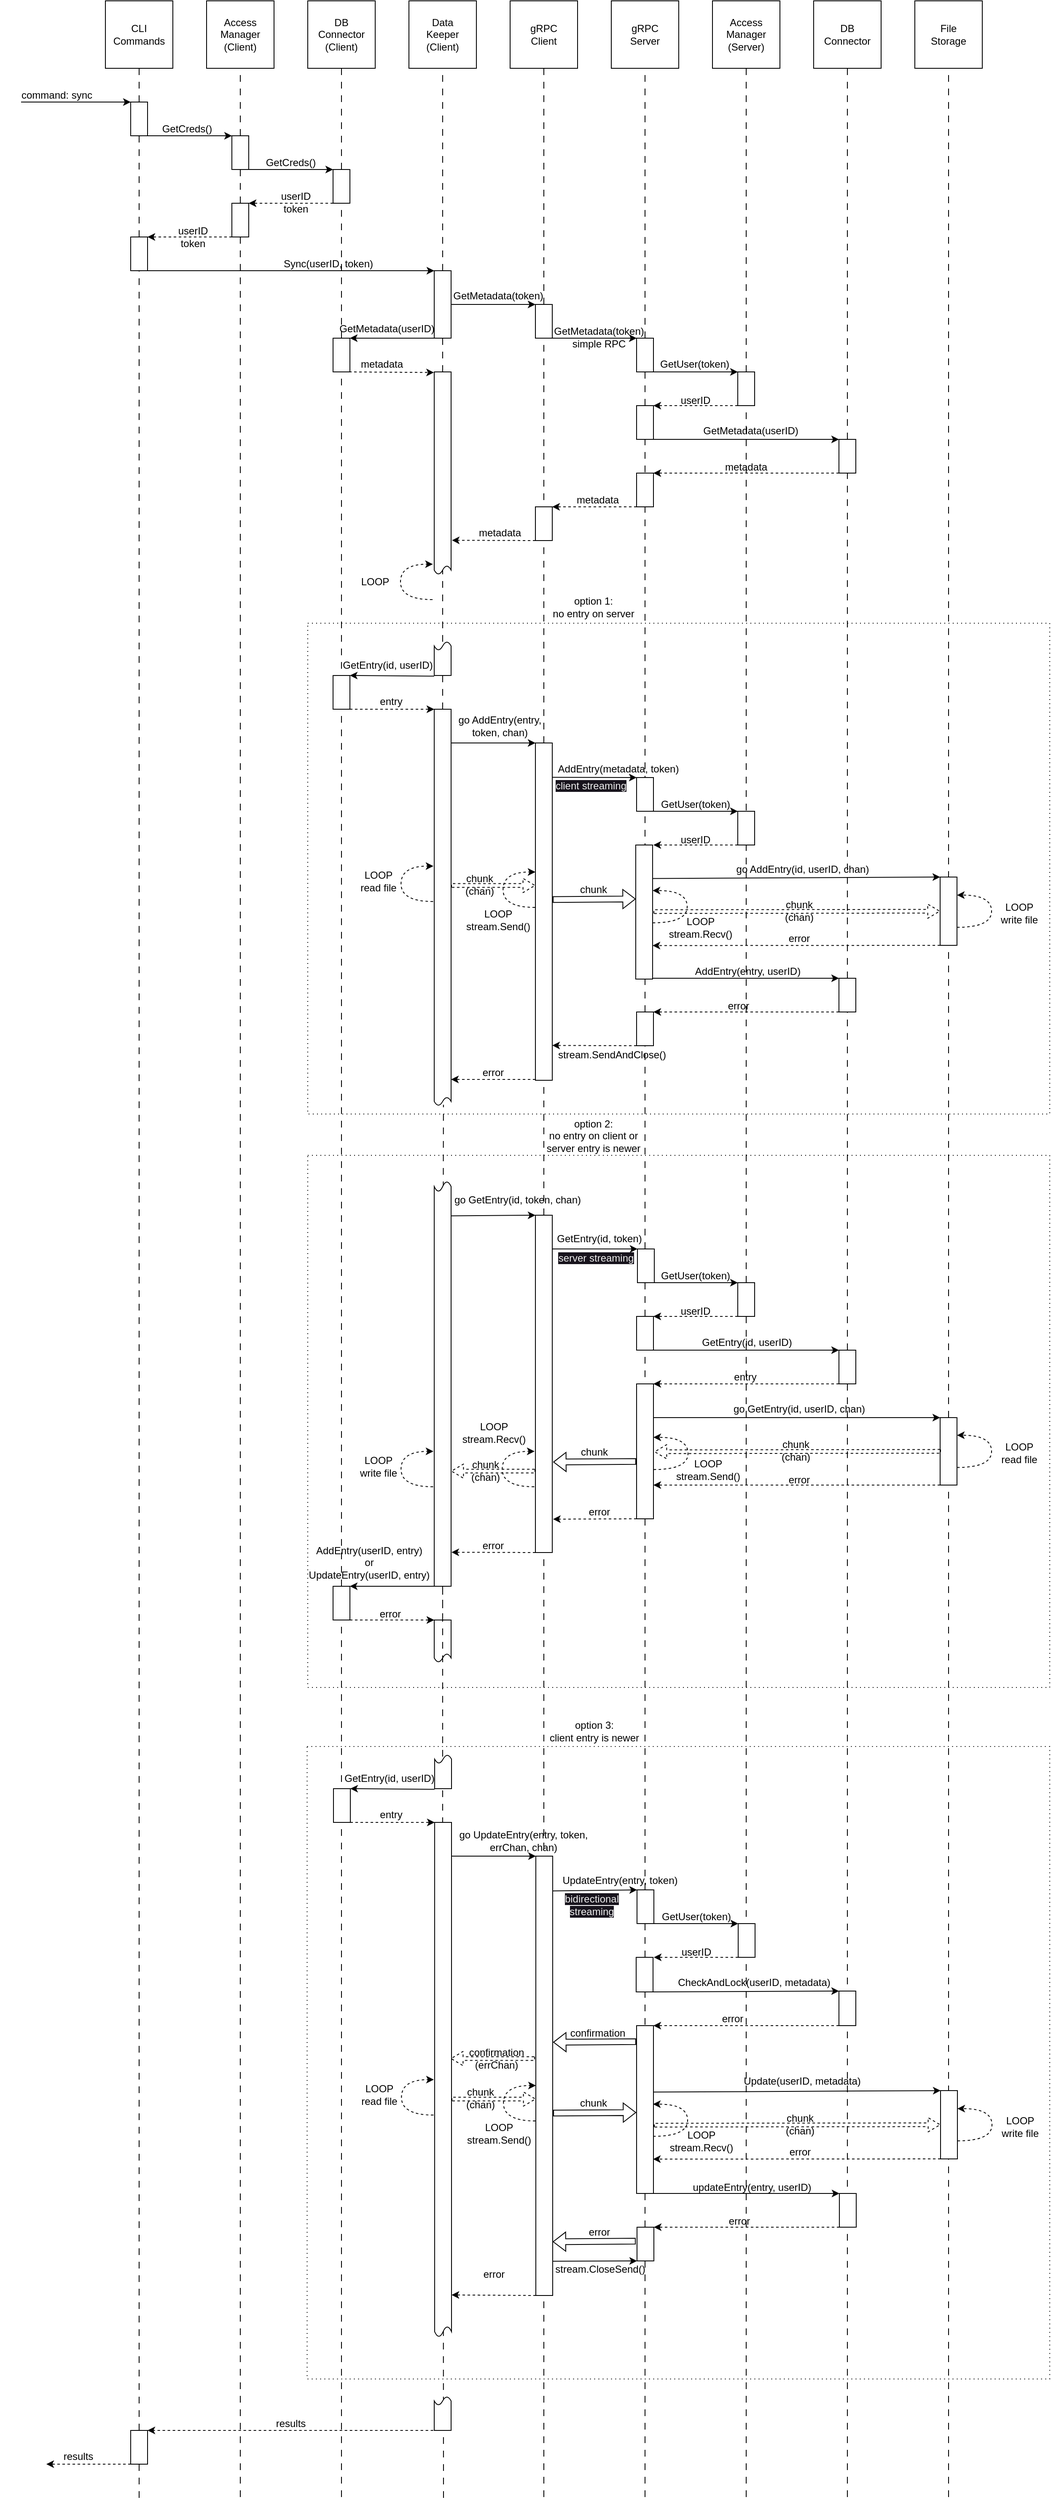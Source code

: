 <mxfile>
    <diagram name="Page-1" id="1Ryli8fB0829bHw35d7t">
        <mxGraphModel dx="1296" dy="993" grid="1" gridSize="10" guides="1" tooltips="1" connect="1" arrows="1" fold="1" page="0" pageScale="1" pageWidth="827" pageHeight="1169" math="0" shadow="0">
            <root>
                <mxCell id="0"/>
                <mxCell id="1" parent="0"/>
                <mxCell id="109" value="" style="rounded=0;whiteSpace=wrap;html=1;dashed=1;dashPattern=1 4;fillColor=none;glass=0;" parent="1" vertex="1">
                    <mxGeometry x="320" y="498" width="880" height="582" as="geometry"/>
                </mxCell>
                <mxCell id="156" value="" style="rounded=0;whiteSpace=wrap;html=1;dashed=1;dashPattern=1 4;fillColor=none;glass=0;" parent="1" vertex="1">
                    <mxGeometry x="320" y="1129" width="880" height="631" as="geometry"/>
                </mxCell>
                <mxCell id="tuJECXELKrIchDs7tuP_-1" value="CLI&lt;br&gt;Commands" style="whiteSpace=wrap;html=1;aspect=fixed;" parent="1" vertex="1">
                    <mxGeometry x="80" y="-240" width="80" height="80" as="geometry"/>
                </mxCell>
                <mxCell id="tuJECXELKrIchDs7tuP_-2" value="" style="endArrow=none;dashed=1;html=1;rounded=0;entryX=0.5;entryY=1;entryDx=0;entryDy=0;dashPattern=8 8;" parent="1" source="tuJECXELKrIchDs7tuP_-47" target="tuJECXELKrIchDs7tuP_-1" edge="1">
                    <mxGeometry width="50" height="50" relative="1" as="geometry">
                        <mxPoint x="120" y="320" as="sourcePoint"/>
                        <mxPoint x="460" y="90" as="targetPoint"/>
                    </mxGeometry>
                </mxCell>
                <mxCell id="tuJECXELKrIchDs7tuP_-4" value="Data&lt;br&gt;Keeper&lt;br&gt;(Client)" style="whiteSpace=wrap;html=1;aspect=fixed;" parent="1" vertex="1">
                    <mxGeometry x="440" y="-240" width="80" height="80" as="geometry"/>
                </mxCell>
                <mxCell id="tuJECXELKrIchDs7tuP_-8" value="gRPC&lt;br&gt;Client" style="whiteSpace=wrap;html=1;aspect=fixed;" parent="1" vertex="1">
                    <mxGeometry x="560" y="-240" width="80" height="80" as="geometry"/>
                </mxCell>
                <mxCell id="tuJECXELKrIchDs7tuP_-9" value="gRPC&lt;br&gt;Server" style="whiteSpace=wrap;html=1;aspect=fixed;" parent="1" vertex="1">
                    <mxGeometry x="680" y="-240" width="80" height="80" as="geometry"/>
                </mxCell>
                <mxCell id="tuJECXELKrIchDs7tuP_-10" value="Access Manager&lt;br&gt;(Server)" style="whiteSpace=wrap;html=1;aspect=fixed;" parent="1" vertex="1">
                    <mxGeometry x="800" y="-240" width="80" height="80" as="geometry"/>
                </mxCell>
                <mxCell id="tuJECXELKrIchDs7tuP_-12" value="DB&lt;br&gt;Connector" style="whiteSpace=wrap;html=1;aspect=fixed;" parent="1" vertex="1">
                    <mxGeometry x="920" y="-240" width="80" height="80" as="geometry"/>
                </mxCell>
                <mxCell id="tuJECXELKrIchDs7tuP_-13" value="" style="endArrow=none;dashed=1;html=1;rounded=0;entryX=0.5;entryY=1;entryDx=0;entryDy=0;dashPattern=8 8;startArrow=none;exitX=0.5;exitY=0;exitDx=0;exitDy=0;" parent="1" source="tuJECXELKrIchDs7tuP_-50" target="tuJECXELKrIchDs7tuP_-4" edge="1">
                    <mxGeometry width="50" height="50" relative="1" as="geometry">
                        <mxPoint x="480" y="160" as="sourcePoint"/>
                        <mxPoint x="530" y="-60" as="targetPoint"/>
                    </mxGeometry>
                </mxCell>
                <mxCell id="tuJECXELKrIchDs7tuP_-15" value="" style="endArrow=none;dashed=1;html=1;rounded=0;entryX=0.5;entryY=1;entryDx=0;entryDy=0;dashPattern=8 8;startArrow=none;" parent="1" source="94" target="tuJECXELKrIchDs7tuP_-8" edge="1">
                    <mxGeometry width="50" height="50" relative="1" as="geometry">
                        <mxPoint x="599" y="820" as="sourcePoint"/>
                        <mxPoint x="790" y="300" as="targetPoint"/>
                    </mxGeometry>
                </mxCell>
                <mxCell id="tuJECXELKrIchDs7tuP_-16" value="" style="endArrow=none;dashed=1;html=1;rounded=0;entryX=0.5;entryY=1;entryDx=0;entryDy=0;dashPattern=8 8;startArrow=none;" parent="1" source="8" target="tuJECXELKrIchDs7tuP_-9" edge="1">
                    <mxGeometry width="50" height="50" relative="1" as="geometry">
                        <mxPoint x="719" y="870" as="sourcePoint"/>
                        <mxPoint x="790" y="300" as="targetPoint"/>
                    </mxGeometry>
                </mxCell>
                <mxCell id="tuJECXELKrIchDs7tuP_-17" value="" style="endArrow=none;dashed=1;html=1;rounded=0;entryX=0.5;entryY=1;entryDx=0;entryDy=0;dashPattern=8 8;startArrow=none;" parent="1" source="12" target="tuJECXELKrIchDs7tuP_-10" edge="1">
                    <mxGeometry width="50" height="50" relative="1" as="geometry">
                        <mxPoint x="839" y="850" as="sourcePoint"/>
                        <mxPoint x="790" y="300" as="targetPoint"/>
                    </mxGeometry>
                </mxCell>
                <mxCell id="tuJECXELKrIchDs7tuP_-18" value="" style="endArrow=none;dashed=1;html=1;rounded=0;entryX=0.5;entryY=1;entryDx=0;entryDy=0;dashPattern=8 8;startArrow=none;" parent="1" source="20" edge="1">
                    <mxGeometry width="50" height="50" relative="1" as="geometry">
                        <mxPoint x="959" y="860" as="sourcePoint"/>
                        <mxPoint x="960" y="-160.0" as="targetPoint"/>
                    </mxGeometry>
                </mxCell>
                <mxCell id="tuJECXELKrIchDs7tuP_-20" value="" style="rounded=0;whiteSpace=wrap;html=1;" parent="1" vertex="1">
                    <mxGeometry x="110" y="-120" width="20" height="40" as="geometry"/>
                </mxCell>
                <mxCell id="tuJECXELKrIchDs7tuP_-21" value="" style="endArrow=classic;html=1;rounded=0;entryX=0;entryY=0;entryDx=0;entryDy=0;" parent="1" target="tuJECXELKrIchDs7tuP_-20" edge="1">
                    <mxGeometry width="50" height="50" relative="1" as="geometry">
                        <mxPoint x="-20" y="-120" as="sourcePoint"/>
                        <mxPoint x="320" y="40" as="targetPoint"/>
                    </mxGeometry>
                </mxCell>
                <mxCell id="tuJECXELKrIchDs7tuP_-28" value="Access&lt;br&gt;Manager&lt;br&gt;(Client)" style="whiteSpace=wrap;html=1;aspect=fixed;" parent="1" vertex="1">
                    <mxGeometry x="200" y="-240" width="80" height="80" as="geometry"/>
                </mxCell>
                <mxCell id="tuJECXELKrIchDs7tuP_-29" value="" style="endArrow=none;dashed=1;html=1;rounded=0;entryX=0.5;entryY=1;entryDx=0;entryDy=0;dashPattern=8 8;" parent="1" target="tuJECXELKrIchDs7tuP_-28" edge="1">
                    <mxGeometry width="50" height="50" relative="1" as="geometry">
                        <mxPoint x="240" y="2720" as="sourcePoint"/>
                        <mxPoint x="290" y="190" as="targetPoint"/>
                    </mxGeometry>
                </mxCell>
                <mxCell id="tuJECXELKrIchDs7tuP_-30" value="DB&lt;br&gt;Connector&lt;br&gt;(Client)" style="whiteSpace=wrap;html=1;aspect=fixed;" parent="1" vertex="1">
                    <mxGeometry x="320" y="-240" width="80" height="80" as="geometry"/>
                </mxCell>
                <mxCell id="tuJECXELKrIchDs7tuP_-31" value="" style="endArrow=none;dashed=1;html=1;rounded=0;entryX=0.5;entryY=1;entryDx=0;entryDy=0;dashPattern=8 8;" parent="1" source="tuJECXELKrIchDs7tuP_-35" target="tuJECXELKrIchDs7tuP_-30" edge="1">
                    <mxGeometry width="50" height="50" relative="1" as="geometry">
                        <mxPoint x="360" y="310" as="sourcePoint"/>
                        <mxPoint x="410" y="-60" as="targetPoint"/>
                    </mxGeometry>
                </mxCell>
                <mxCell id="tuJECXELKrIchDs7tuP_-32" value="" style="rounded=0;whiteSpace=wrap;html=1;" parent="1" vertex="1">
                    <mxGeometry x="230" y="-80" width="20" height="40" as="geometry"/>
                </mxCell>
                <mxCell id="tuJECXELKrIchDs7tuP_-33" value="" style="endArrow=classic;html=1;rounded=0;exitX=1;exitY=1;exitDx=0;exitDy=0;entryX=0;entryY=0;entryDx=0;entryDy=0;" parent="1" source="tuJECXELKrIchDs7tuP_-20" target="tuJECXELKrIchDs7tuP_-32" edge="1">
                    <mxGeometry width="50" height="50" relative="1" as="geometry">
                        <mxPoint x="530" y="100" as="sourcePoint"/>
                        <mxPoint x="580" y="50" as="targetPoint"/>
                    </mxGeometry>
                </mxCell>
                <mxCell id="tuJECXELKrIchDs7tuP_-36" value="" style="endArrow=none;dashed=1;html=1;rounded=0;entryX=0.5;entryY=1;entryDx=0;entryDy=0;dashPattern=8 8;startArrow=none;" parent="1" source="40" target="tuJECXELKrIchDs7tuP_-35" edge="1">
                    <mxGeometry width="50" height="50" relative="1" as="geometry">
                        <mxPoint x="359" y="810" as="sourcePoint"/>
                        <mxPoint x="360" y="120" as="targetPoint"/>
                    </mxGeometry>
                </mxCell>
                <mxCell id="tuJECXELKrIchDs7tuP_-35" value="" style="rounded=0;whiteSpace=wrap;html=1;" parent="1" vertex="1">
                    <mxGeometry x="350" y="-40" width="20" height="40" as="geometry"/>
                </mxCell>
                <mxCell id="tuJECXELKrIchDs7tuP_-37" value="" style="endArrow=classic;html=1;rounded=0;exitX=1;exitY=1;exitDx=0;exitDy=0;entryX=0;entryY=0;entryDx=0;entryDy=0;" parent="1" source="tuJECXELKrIchDs7tuP_-32" target="tuJECXELKrIchDs7tuP_-35" edge="1">
                    <mxGeometry width="50" height="50" relative="1" as="geometry">
                        <mxPoint x="530" y="100" as="sourcePoint"/>
                        <mxPoint x="580" y="50" as="targetPoint"/>
                    </mxGeometry>
                </mxCell>
                <mxCell id="tuJECXELKrIchDs7tuP_-38" value="GetCreds()" style="text;strokeColor=none;align=center;fillColor=none;html=1;verticalAlign=middle;whiteSpace=wrap;rounded=0;" parent="1" vertex="1">
                    <mxGeometry x="127" y="-103" width="100" height="30" as="geometry"/>
                </mxCell>
                <mxCell id="tuJECXELKrIchDs7tuP_-41" value="command: sync" style="text;html=1;strokeColor=none;fillColor=none;align=center;verticalAlign=middle;whiteSpace=wrap;rounded=0;" parent="1" vertex="1">
                    <mxGeometry x="-45" y="-143" width="135" height="30" as="geometry"/>
                </mxCell>
                <mxCell id="tuJECXELKrIchDs7tuP_-44" value="" style="endArrow=classic;html=1;rounded=0;dashed=1;exitX=0;exitY=1;exitDx=0;exitDy=0;entryX=1;entryY=0;entryDx=0;entryDy=0;" parent="1" source="tuJECXELKrIchDs7tuP_-35" target="tuJECXELKrIchDs7tuP_-45" edge="1">
                    <mxGeometry width="50" height="50" relative="1" as="geometry">
                        <mxPoint x="630" y="80" as="sourcePoint"/>
                        <mxPoint x="280" y="40" as="targetPoint"/>
                    </mxGeometry>
                </mxCell>
                <mxCell id="tuJECXELKrIchDs7tuP_-45" value="" style="rounded=0;whiteSpace=wrap;html=1;" parent="1" vertex="1">
                    <mxGeometry x="230" width="20" height="40" as="geometry"/>
                </mxCell>
                <mxCell id="tuJECXELKrIchDs7tuP_-48" value="" style="endArrow=none;dashed=1;html=1;rounded=0;entryX=0.5;entryY=1;entryDx=0;entryDy=0;dashPattern=8 8;startArrow=none;" parent="1" source="265" target="tuJECXELKrIchDs7tuP_-47" edge="1">
                    <mxGeometry width="50" height="50" relative="1" as="geometry">
                        <mxPoint x="119" y="3460" as="sourcePoint"/>
                        <mxPoint x="120" y="120" as="targetPoint"/>
                    </mxGeometry>
                </mxCell>
                <mxCell id="tuJECXELKrIchDs7tuP_-47" value="" style="rounded=0;whiteSpace=wrap;html=1;" parent="1" vertex="1">
                    <mxGeometry x="110" y="40" width="20" height="40" as="geometry"/>
                </mxCell>
                <mxCell id="tuJECXELKrIchDs7tuP_-49" value="" style="endArrow=classic;html=1;rounded=0;entryX=1;entryY=0;entryDx=0;entryDy=0;exitX=0;exitY=1;exitDx=0;exitDy=0;dashed=1;" parent="1" source="tuJECXELKrIchDs7tuP_-45" target="tuJECXELKrIchDs7tuP_-47" edge="1">
                    <mxGeometry width="50" height="50" relative="1" as="geometry">
                        <mxPoint x="630" y="80" as="sourcePoint"/>
                        <mxPoint x="680" y="30" as="targetPoint"/>
                    </mxGeometry>
                </mxCell>
                <mxCell id="42" style="edgeStyle=none;html=1;exitX=0;exitY=1;exitDx=0;exitDy=0;entryX=1;entryY=0;entryDx=0;entryDy=0;" parent="1" target="40" edge="1" source="tuJECXELKrIchDs7tuP_-50">
                    <mxGeometry relative="1" as="geometry">
                        <mxPoint x="470" y="160" as="sourcePoint"/>
                    </mxGeometry>
                </mxCell>
                <mxCell id="96" style="edgeStyle=none;html=1;exitX=1;exitY=0.5;exitDx=0;exitDy=0;entryX=0;entryY=0;entryDx=0;entryDy=0;" parent="1" source="tuJECXELKrIchDs7tuP_-50" target="94" edge="1">
                    <mxGeometry relative="1" as="geometry"/>
                </mxCell>
                <mxCell id="tuJECXELKrIchDs7tuP_-50" value="" style="rounded=0;whiteSpace=wrap;html=1;" parent="1" vertex="1">
                    <mxGeometry x="470" y="80" width="20" height="80" as="geometry"/>
                </mxCell>
                <mxCell id="tuJECXELKrIchDs7tuP_-52" value="" style="endArrow=classic;html=1;rounded=0;exitX=1;exitY=1;exitDx=0;exitDy=0;entryX=0;entryY=0;entryDx=0;entryDy=0;" parent="1" source="tuJECXELKrIchDs7tuP_-47" edge="1" target="tuJECXELKrIchDs7tuP_-50">
                    <mxGeometry width="50" height="50" relative="1" as="geometry">
                        <mxPoint x="630" y="80" as="sourcePoint"/>
                        <mxPoint x="470" y="80" as="targetPoint"/>
                    </mxGeometry>
                </mxCell>
                <mxCell id="tuJECXELKrIchDs7tuP_-53" value="Sync(userID, token)" style="text;html=1;strokeColor=none;fillColor=none;align=center;verticalAlign=middle;whiteSpace=wrap;rounded=0;" parent="1" vertex="1">
                    <mxGeometry x="279" y="57" width="131" height="30" as="geometry"/>
                </mxCell>
                <mxCell id="tuJECXELKrIchDs7tuP_-58" value="userID&lt;br&gt;token" style="text;html=1;strokeColor=none;fillColor=none;align=center;verticalAlign=middle;whiteSpace=wrap;rounded=0;" parent="1" vertex="1">
                    <mxGeometry x="266" y="-16" width="80" height="30" as="geometry"/>
                </mxCell>
                <mxCell id="3" value="GetCreds()" style="text;strokeColor=none;align=center;fillColor=none;html=1;verticalAlign=middle;whiteSpace=wrap;rounded=0;" parent="1" vertex="1">
                    <mxGeometry x="250" y="-63" width="100" height="30" as="geometry"/>
                </mxCell>
                <mxCell id="7" value="userID&lt;br&gt;token" style="text;html=1;strokeColor=none;fillColor=none;align=center;verticalAlign=middle;whiteSpace=wrap;rounded=0;" parent="1" vertex="1">
                    <mxGeometry x="144" y="25" width="80" height="30" as="geometry"/>
                </mxCell>
                <mxCell id="9" value="" style="endArrow=none;dashed=1;html=1;rounded=0;entryX=0.5;entryY=1;entryDx=0;entryDy=0;dashPattern=8 8;startArrow=none;" parent="1" source="16" target="8" edge="1">
                    <mxGeometry width="50" height="50" relative="1" as="geometry">
                        <mxPoint x="719" y="870" as="sourcePoint"/>
                        <mxPoint x="720" y="-160" as="targetPoint"/>
                    </mxGeometry>
                </mxCell>
                <mxCell id="14" style="edgeStyle=none;html=1;exitX=1;exitY=1;exitDx=0;exitDy=0;entryX=0;entryY=0;entryDx=0;entryDy=0;" parent="1" source="8" target="12" edge="1">
                    <mxGeometry relative="1" as="geometry"/>
                </mxCell>
                <mxCell id="81" style="edgeStyle=none;html=1;exitX=1;exitY=1;exitDx=0;exitDy=0;entryX=0;entryY=0;entryDx=0;entryDy=0;" parent="1" source="94" target="8" edge="1">
                    <mxGeometry relative="1" as="geometry">
                        <mxPoint x="609.66" y="240.32" as="sourcePoint"/>
                    </mxGeometry>
                </mxCell>
                <mxCell id="8" value="" style="rounded=0;whiteSpace=wrap;html=1;" parent="1" vertex="1">
                    <mxGeometry x="710" y="160" width="20" height="40" as="geometry"/>
                </mxCell>
                <mxCell id="13" value="" style="endArrow=none;dashed=1;html=1;rounded=0;entryX=0.5;entryY=1;entryDx=0;entryDy=0;dashPattern=8 8;" parent="1" target="12" edge="1">
                    <mxGeometry width="50" height="50" relative="1" as="geometry">
                        <mxPoint x="840" y="2720" as="sourcePoint"/>
                        <mxPoint x="840" y="-160" as="targetPoint"/>
                    </mxGeometry>
                </mxCell>
                <mxCell id="18" style="edgeStyle=none;html=1;exitX=0;exitY=1;exitDx=0;exitDy=0;entryX=1;entryY=0;entryDx=0;entryDy=0;dashed=1;" parent="1" source="12" target="16" edge="1">
                    <mxGeometry relative="1" as="geometry"/>
                </mxCell>
                <mxCell id="12" value="" style="rounded=0;whiteSpace=wrap;html=1;" parent="1" vertex="1">
                    <mxGeometry x="830" y="200" width="20" height="40" as="geometry"/>
                </mxCell>
                <mxCell id="15" value="GetUser(token)" style="text;html=1;strokeColor=none;fillColor=none;align=center;verticalAlign=middle;whiteSpace=wrap;rounded=0;" parent="1" vertex="1">
                    <mxGeometry x="749" y="176" width="60" height="30" as="geometry"/>
                </mxCell>
                <mxCell id="17" value="" style="endArrow=none;dashed=1;html=1;rounded=0;entryX=0.5;entryY=1;entryDx=0;entryDy=0;dashPattern=8 8;startArrow=none;exitX=0.5;exitY=0;exitDx=0;exitDy=0;" parent="1" source="143" target="16" edge="1">
                    <mxGeometry width="50" height="50" relative="1" as="geometry">
                        <mxPoint x="720" y="1120" as="sourcePoint"/>
                        <mxPoint x="720" y="280" as="targetPoint"/>
                    </mxGeometry>
                </mxCell>
                <mxCell id="22" style="edgeStyle=none;html=1;exitX=1;exitY=1;exitDx=0;exitDy=0;entryX=0;entryY=0;entryDx=0;entryDy=0;" parent="1" source="16" target="20" edge="1">
                    <mxGeometry relative="1" as="geometry"/>
                </mxCell>
                <mxCell id="16" value="" style="rounded=0;whiteSpace=wrap;html=1;" parent="1" vertex="1">
                    <mxGeometry x="710" y="240" width="20" height="40" as="geometry"/>
                </mxCell>
                <mxCell id="19" value="userID" style="text;html=1;strokeColor=none;fillColor=none;align=center;verticalAlign=middle;whiteSpace=wrap;rounded=0;" parent="1" vertex="1">
                    <mxGeometry x="750" y="219" width="60" height="30" as="geometry"/>
                </mxCell>
                <mxCell id="21" value="" style="endArrow=none;dashed=1;html=1;rounded=0;entryX=0.5;entryY=1;entryDx=0;entryDy=0;dashPattern=8 8;startArrow=none;" parent="1" source="138" target="20" edge="1">
                    <mxGeometry width="50" height="50" relative="1" as="geometry">
                        <mxPoint x="960" y="1120" as="sourcePoint"/>
                        <mxPoint x="960" y="-160" as="targetPoint"/>
                    </mxGeometry>
                </mxCell>
                <mxCell id="20" value="" style="rounded=0;whiteSpace=wrap;html=1;" parent="1" vertex="1">
                    <mxGeometry x="950" y="280" width="20" height="40" as="geometry"/>
                </mxCell>
                <mxCell id="29" value="GetMetadata(userID)" style="text;html=1;strokeColor=none;fillColor=none;align=center;verticalAlign=middle;whiteSpace=wrap;rounded=0;" parent="1" vertex="1">
                    <mxGeometry x="769" y="255" width="153" height="30" as="geometry"/>
                </mxCell>
                <mxCell id="73" style="edgeStyle=none;html=1;exitX=0;exitY=1;exitDx=0;exitDy=0;entryX=1;entryY=0;entryDx=0;entryDy=0;dashed=1;" parent="1" source="20" target="72" edge="1">
                    <mxGeometry relative="1" as="geometry"/>
                </mxCell>
                <mxCell id="33" value="metadata" style="text;html=1;strokeColor=none;fillColor=none;align=center;verticalAlign=middle;whiteSpace=wrap;rounded=0;" parent="1" vertex="1">
                    <mxGeometry x="810" y="298" width="60" height="30" as="geometry"/>
                </mxCell>
                <mxCell id="41" value="" style="endArrow=none;dashed=1;html=1;rounded=0;entryX=0.5;entryY=1;entryDx=0;entryDy=0;dashPattern=8 8;startArrow=none;" parent="1" source="193" target="40" edge="1">
                    <mxGeometry width="50" height="50" relative="1" as="geometry">
                        <mxPoint x="360" y="2200" as="sourcePoint"/>
                        <mxPoint x="360" as="targetPoint"/>
                    </mxGeometry>
                </mxCell>
                <mxCell id="53" style="edgeStyle=none;html=1;exitX=1;exitY=1;exitDx=0;exitDy=0;entryX=-0.021;entryY=0.003;entryDx=0;entryDy=0;dashed=1;entryPerimeter=0;" parent="1" edge="1" target="104">
                    <mxGeometry relative="1" as="geometry">
                        <mxPoint x="586" y="200" as="targetPoint"/>
                        <mxPoint x="369" y="200" as="sourcePoint"/>
                    </mxGeometry>
                </mxCell>
                <mxCell id="40" value="" style="rounded=0;whiteSpace=wrap;html=1;" parent="1" vertex="1">
                    <mxGeometry x="350" y="160" width="20" height="40" as="geometry"/>
                </mxCell>
                <mxCell id="43" value="GetMetadata(userID)" style="text;html=1;strokeColor=none;fillColor=none;align=center;verticalAlign=middle;whiteSpace=wrap;rounded=0;" parent="1" vertex="1">
                    <mxGeometry x="384" y="134" width="60" height="30" as="geometry"/>
                </mxCell>
                <mxCell id="45" value="" style="endArrow=none;dashed=1;html=1;rounded=0;entryX=0.5;entryY=1;entryDx=0;entryDy=0;dashPattern=8 8;startArrow=none;" parent="1" target="tuJECXELKrIchDs7tuP_-50" edge="1">
                    <mxGeometry width="50" height="50" relative="1" as="geometry">
                        <mxPoint x="480" y="600" as="sourcePoint"/>
                        <mxPoint x="480" y="200" as="targetPoint"/>
                    </mxGeometry>
                </mxCell>
                <mxCell id="54" value="metadata" style="text;html=1;strokeColor=none;fillColor=none;align=center;verticalAlign=middle;whiteSpace=wrap;rounded=0;" parent="1" vertex="1">
                    <mxGeometry x="378" y="176" width="60" height="30" as="geometry"/>
                </mxCell>
                <mxCell id="77" style="edgeStyle=none;html=1;exitX=0;exitY=1;exitDx=0;exitDy=0;dashed=1;entryX=1;entryY=0;entryDx=0;entryDy=0;" parent="1" source="72" target="100" edge="1">
                    <mxGeometry relative="1" as="geometry">
                        <mxPoint x="609.9" y="439.96" as="targetPoint"/>
                    </mxGeometry>
                </mxCell>
                <mxCell id="72" value="" style="rounded=0;whiteSpace=wrap;html=1;" parent="1" vertex="1">
                    <mxGeometry x="710" y="320" width="20" height="40" as="geometry"/>
                </mxCell>
                <mxCell id="95" value="" style="endArrow=none;dashed=1;html=1;rounded=0;entryX=0.5;entryY=1;entryDx=0;entryDy=0;dashPattern=8 8;" parent="1" target="94" edge="1">
                    <mxGeometry width="50" height="50" relative="1" as="geometry">
                        <mxPoint x="600" y="2720" as="sourcePoint"/>
                        <mxPoint x="600.0" y="-160.0" as="targetPoint"/>
                    </mxGeometry>
                </mxCell>
                <mxCell id="94" value="" style="rounded=0;whiteSpace=wrap;html=1;" parent="1" vertex="1">
                    <mxGeometry x="590" y="120" width="20" height="40" as="geometry"/>
                </mxCell>
                <mxCell id="97" value="GetMetadata(token)" style="text;html=1;strokeColor=none;fillColor=none;align=center;verticalAlign=middle;whiteSpace=wrap;rounded=0;" parent="1" vertex="1">
                    <mxGeometry x="516" y="95" width="60" height="30" as="geometry"/>
                </mxCell>
                <mxCell id="98" value="GetMetadata(token)&lt;br&gt;simple RPC" style="text;html=1;strokeColor=none;fillColor=none;align=center;verticalAlign=middle;whiteSpace=wrap;rounded=0;" parent="1" vertex="1">
                    <mxGeometry x="623" y="144" width="85" height="30" as="geometry"/>
                </mxCell>
                <mxCell id="102" style="edgeStyle=none;html=1;exitX=0;exitY=1;exitDx=0;exitDy=0;entryX=1.048;entryY=0.832;entryDx=0;entryDy=0;entryPerimeter=0;dashed=1;" parent="1" source="100" edge="1">
                    <mxGeometry relative="1" as="geometry">
                        <mxPoint x="490.96" y="399.68" as="targetPoint"/>
                    </mxGeometry>
                </mxCell>
                <mxCell id="100" value="" style="rounded=0;whiteSpace=wrap;html=1;" parent="1" vertex="1">
                    <mxGeometry x="590" y="360" width="20" height="40" as="geometry"/>
                </mxCell>
                <mxCell id="101" value="metadata" style="text;html=1;strokeColor=none;fillColor=none;align=center;verticalAlign=middle;whiteSpace=wrap;rounded=0;" parent="1" vertex="1">
                    <mxGeometry x="634" y="337" width="60" height="30" as="geometry"/>
                </mxCell>
                <mxCell id="103" value="metadata" style="text;html=1;strokeColor=none;fillColor=none;align=center;verticalAlign=middle;whiteSpace=wrap;rounded=0;" parent="1" vertex="1">
                    <mxGeometry x="518" y="376" width="60" height="30" as="geometry"/>
                </mxCell>
                <mxCell id="104" value="" style="shape=document;whiteSpace=wrap;html=1;boundedLbl=1;size=0.042;" parent="1" vertex="1">
                    <mxGeometry x="470" y="200" width="20" height="240" as="geometry"/>
                </mxCell>
                <mxCell id="105" value="" style="endArrow=classic;html=1;dashed=1;edgeStyle=orthogonalEdgeStyle;curved=1;entryX=-0.083;entryY=0.95;entryDx=0;entryDy=0;entryPerimeter=0;" parent="1" target="104" edge="1">
                    <mxGeometry width="50" height="50" relative="1" as="geometry">
                        <mxPoint x="468" y="470" as="sourcePoint"/>
                        <mxPoint x="430" y="380" as="targetPoint"/>
                        <Array as="points">
                            <mxPoint x="430" y="470"/>
                            <mxPoint x="430" y="428"/>
                        </Array>
                    </mxGeometry>
                </mxCell>
                <mxCell id="106" value="LOOP" style="text;html=1;strokeColor=none;fillColor=none;align=center;verticalAlign=middle;whiteSpace=wrap;rounded=0;" parent="1" vertex="1">
                    <mxGeometry x="370" y="434" width="60" height="30" as="geometry"/>
                </mxCell>
                <mxCell id="107" value="" style="shape=document;whiteSpace=wrap;html=1;boundedLbl=1;rotation=-180;size=0.25;" parent="1" vertex="1">
                    <mxGeometry x="470" y="520" width="20" height="40" as="geometry"/>
                </mxCell>
                <mxCell id="110" value="option 1:&lt;br&gt;no entry on server" style="text;html=1;strokeColor=none;fillColor=none;align=center;verticalAlign=middle;whiteSpace=wrap;rounded=0;dashed=1;dashPattern=1 4;" parent="1" vertex="1">
                    <mxGeometry x="606" y="464" width="106" height="30" as="geometry"/>
                </mxCell>
                <mxCell id="117" style="rounded=0;html=1;exitX=1;exitY=1;exitDx=0;exitDy=0;entryX=0;entryY=0;entryDx=0;entryDy=0;dashed=1;" parent="1" source="111" edge="1">
                    <mxGeometry relative="1" as="geometry">
                        <mxPoint x="470" y="600" as="targetPoint"/>
                    </mxGeometry>
                </mxCell>
                <mxCell id="111" value="" style="rounded=0;whiteSpace=wrap;html=1;" parent="1" vertex="1">
                    <mxGeometry x="350" y="560" width="20" height="40" as="geometry"/>
                </mxCell>
                <mxCell id="113" value="" style="endArrow=classic;html=1;rounded=0;exitX=1.004;exitY=-0.019;exitDx=0;exitDy=0;exitPerimeter=0;entryX=1;entryY=0;entryDx=0;entryDy=0;" parent="1" source="107" target="111" edge="1">
                    <mxGeometry width="50" height="50" relative="1" as="geometry">
                        <mxPoint x="460" y="550" as="sourcePoint"/>
                        <mxPoint x="510" y="500" as="targetPoint"/>
                    </mxGeometry>
                </mxCell>
                <mxCell id="114" value="GetEntry(id, userID)" style="text;html=1;strokeColor=none;fillColor=none;align=center;verticalAlign=middle;whiteSpace=wrap;rounded=0;" parent="1" vertex="1">
                    <mxGeometry x="355" y="533" width="120" height="30" as="geometry"/>
                </mxCell>
                <mxCell id="120" style="edgeStyle=none;rounded=0;html=1;entryX=0;entryY=0;entryDx=0;entryDy=0;" parent="1" target="119" edge="1">
                    <mxGeometry relative="1" as="geometry">
                        <mxPoint x="490" y="640" as="sourcePoint"/>
                    </mxGeometry>
                </mxCell>
                <mxCell id="118" value="entry" style="text;html=1;strokeColor=none;fillColor=none;align=center;verticalAlign=middle;whiteSpace=wrap;rounded=0;glass=0;dashed=1;dashPattern=1 4;" parent="1" vertex="1">
                    <mxGeometry x="389" y="576" width="60" height="30" as="geometry"/>
                </mxCell>
                <mxCell id="123" style="edgeStyle=none;rounded=0;html=1;exitX=-0.008;exitY=0.157;exitDx=0;exitDy=0;entryX=0;entryY=0;entryDx=0;entryDy=0;exitPerimeter=0;" parent="1" source="125" target="122" edge="1">
                    <mxGeometry relative="1" as="geometry"/>
                </mxCell>
                <mxCell id="152" style="edgeStyle=none;rounded=0;html=1;exitX=0;exitY=1;exitDx=0;exitDy=0;entryX=1;entryY=0;entryDx=0;entryDy=0;dashed=1;" parent="1" edge="1">
                    <mxGeometry relative="1" as="geometry">
                        <mxPoint x="490" y="1039" as="targetPoint"/>
                        <mxPoint x="590.0" y="1039.0" as="sourcePoint"/>
                    </mxGeometry>
                </mxCell>
                <mxCell id="119" value="" style="rounded=0;whiteSpace=wrap;html=1;" parent="1" vertex="1">
                    <mxGeometry x="590" y="640" width="20" height="400" as="geometry"/>
                </mxCell>
                <mxCell id="121" value="go AddEntry(entry, token, chan)" style="text;html=1;strokeColor=none;fillColor=none;align=center;verticalAlign=middle;whiteSpace=wrap;rounded=0;glass=0;dashed=1;dashPattern=1 4;" parent="1" vertex="1">
                    <mxGeometry x="482.5" y="605" width="130" height="30" as="geometry"/>
                </mxCell>
                <mxCell id="122" value="" style="rounded=0;whiteSpace=wrap;html=1;" parent="1" vertex="1">
                    <mxGeometry x="710" y="681" width="20" height="40" as="geometry"/>
                </mxCell>
                <mxCell id="124" value="AddEntry(metadata, token)" style="text;html=1;strokeColor=none;fillColor=none;align=center;verticalAlign=middle;whiteSpace=wrap;rounded=0;glass=0;dashed=1;dashPattern=1 4;" parent="1" vertex="1">
                    <mxGeometry x="605" y="656" width="167" height="30" as="geometry"/>
                </mxCell>
                <mxCell id="125" value="&lt;span style=&quot;color: rgb(240, 240, 240); font-family: Helvetica; font-size: 12px; font-style: normal; font-variant-ligatures: normal; font-variant-caps: normal; font-weight: 400; letter-spacing: normal; orphans: 2; text-align: center; text-indent: 0px; text-transform: none; widows: 2; word-spacing: 0px; -webkit-text-stroke-width: 0px; background-color: rgb(24, 20, 29); text-decoration-thickness: initial; text-decoration-style: initial; text-decoration-color: initial; float: none; display: inline !important;&quot;&gt;client streaming&lt;/span&gt;" style="text;html=1;strokeColor=none;fillColor=none;align=center;verticalAlign=middle;whiteSpace=wrap;rounded=0;glass=0;dashed=1;dashPattern=1 4;" parent="1" vertex="1">
                    <mxGeometry x="611" y="676" width="90" height="30" as="geometry"/>
                </mxCell>
                <mxCell id="127" value="" style="endArrow=classic;html=1;dashed=1;edgeStyle=orthogonalEdgeStyle;curved=1;entryX=-0.083;entryY=0.95;entryDx=0;entryDy=0;entryPerimeter=0;" parent="1" edge="1">
                    <mxGeometry width="50" height="50" relative="1" as="geometry">
                        <mxPoint x="589.66" y="835" as="sourcePoint"/>
                        <mxPoint x="590.0" y="793.0" as="targetPoint"/>
                        <Array as="points">
                            <mxPoint x="551.66" y="835"/>
                            <mxPoint x="551.66" y="793"/>
                        </Array>
                    </mxGeometry>
                </mxCell>
                <mxCell id="129" style="edgeStyle=none;html=1;exitX=1;exitY=1;exitDx=0;exitDy=0;entryX=0;entryY=0;entryDx=0;entryDy=0;" parent="1" target="131" edge="1">
                    <mxGeometry relative="1" as="geometry">
                        <mxPoint x="730" y="721" as="sourcePoint"/>
                    </mxGeometry>
                </mxCell>
                <mxCell id="130" style="edgeStyle=none;html=1;exitX=0;exitY=1;exitDx=0;exitDy=0;entryX=1;entryY=0;entryDx=0;entryDy=0;dashed=1;" parent="1" source="131" edge="1">
                    <mxGeometry relative="1" as="geometry">
                        <mxPoint x="730" y="761" as="targetPoint"/>
                    </mxGeometry>
                </mxCell>
                <mxCell id="131" value="" style="rounded=0;whiteSpace=wrap;html=1;" parent="1" vertex="1">
                    <mxGeometry x="830" y="721" width="20" height="40" as="geometry"/>
                </mxCell>
                <mxCell id="132" value="userID" style="text;html=1;strokeColor=none;fillColor=none;align=center;verticalAlign=middle;whiteSpace=wrap;rounded=0;" parent="1" vertex="1">
                    <mxGeometry x="750" y="740" width="60" height="30" as="geometry"/>
                </mxCell>
                <mxCell id="133" value="GetUser(token)" style="text;html=1;strokeColor=none;fillColor=none;align=center;verticalAlign=middle;whiteSpace=wrap;rounded=0;" parent="1" vertex="1">
                    <mxGeometry x="750" y="698" width="60" height="30" as="geometry"/>
                </mxCell>
                <mxCell id="141" style="edgeStyle=none;rounded=0;html=1;exitX=1;exitY=1;exitDx=0;exitDy=0;entryX=0;entryY=0;entryDx=0;entryDy=0;" parent="1" target="138" edge="1">
                    <mxGeometry relative="1" as="geometry">
                        <mxPoint x="729" y="919" as="sourcePoint"/>
                    </mxGeometry>
                </mxCell>
                <mxCell id="134" value="" style="rounded=0;whiteSpace=wrap;html=1;" parent="1" vertex="1">
                    <mxGeometry x="709" y="761" width="20" height="159" as="geometry"/>
                </mxCell>
                <mxCell id="135" value="LOOP&lt;br&gt;stream.Send()" style="text;html=1;strokeColor=none;fillColor=none;align=center;verticalAlign=middle;whiteSpace=wrap;rounded=0;" parent="1" vertex="1">
                    <mxGeometry x="516" y="835" width="60" height="30" as="geometry"/>
                </mxCell>
                <mxCell id="136" value="" style="endArrow=classic;html=1;dashed=1;edgeStyle=orthogonalEdgeStyle;curved=1;exitX=1;exitY=0.75;exitDx=0;exitDy=0;" parent="1" edge="1">
                    <mxGeometry width="50" height="50" relative="1" as="geometry">
                        <mxPoint x="729" y="853.25" as="sourcePoint"/>
                        <mxPoint x="729" y="815.048" as="targetPoint"/>
                        <Array as="points">
                            <mxPoint x="770" y="853"/>
                            <mxPoint x="770" y="815"/>
                        </Array>
                    </mxGeometry>
                </mxCell>
                <mxCell id="137" value="LOOP&lt;br&gt;stream.Recv()" style="text;html=1;strokeColor=none;fillColor=none;align=center;verticalAlign=middle;whiteSpace=wrap;rounded=0;" parent="1" vertex="1">
                    <mxGeometry x="756" y="844" width="60" height="30" as="geometry"/>
                </mxCell>
                <mxCell id="139" value="" style="endArrow=none;dashed=1;html=1;rounded=0;entryX=0.5;entryY=1;entryDx=0;entryDy=0;dashPattern=8 8;startArrow=none;" parent="1" target="138" edge="1">
                    <mxGeometry width="50" height="50" relative="1" as="geometry">
                        <mxPoint x="960" y="2720" as="sourcePoint"/>
                        <mxPoint x="960" y="320" as="targetPoint"/>
                    </mxGeometry>
                </mxCell>
                <mxCell id="145" style="edgeStyle=none;rounded=0;html=1;exitX=0;exitY=1;exitDx=0;exitDy=0;entryX=1;entryY=0;entryDx=0;entryDy=0;dashed=1;" parent="1" source="138" target="143" edge="1">
                    <mxGeometry relative="1" as="geometry"/>
                </mxCell>
                <mxCell id="138" value="" style="rounded=0;whiteSpace=wrap;html=1;" parent="1" vertex="1">
                    <mxGeometry x="950" y="919" width="20" height="40" as="geometry"/>
                </mxCell>
                <mxCell id="142" value="AddEntry(entry, userID)" style="text;html=1;strokeColor=none;fillColor=none;align=center;verticalAlign=middle;whiteSpace=wrap;rounded=0;glass=0;dashed=1;dashPattern=1 4;" parent="1" vertex="1">
                    <mxGeometry x="772" y="896" width="140" height="30" as="geometry"/>
                </mxCell>
                <mxCell id="144" value="" style="endArrow=none;dashed=1;html=1;rounded=0;entryX=0.5;entryY=1;entryDx=0;entryDy=0;dashPattern=8 8;startArrow=none;" parent="1" source="172" target="143" edge="1">
                    <mxGeometry width="50" height="50" relative="1" as="geometry">
                        <mxPoint x="720" y="2230" as="sourcePoint"/>
                        <mxPoint x="720" y="280" as="targetPoint"/>
                    </mxGeometry>
                </mxCell>
                <mxCell id="148" style="edgeStyle=none;rounded=0;html=1;exitX=0;exitY=1;exitDx=0;exitDy=0;entryX=1;entryY=0.888;entryDx=0;entryDy=0;entryPerimeter=0;dashed=1;" parent="1" source="143" edge="1">
                    <mxGeometry relative="1" as="geometry">
                        <mxPoint x="610" y="998.68" as="targetPoint"/>
                    </mxGeometry>
                </mxCell>
                <mxCell id="143" value="" style="rounded=0;whiteSpace=wrap;html=1;" parent="1" vertex="1">
                    <mxGeometry x="710" y="959" width="20" height="40" as="geometry"/>
                </mxCell>
                <mxCell id="146" value="error" style="text;html=1;strokeColor=none;fillColor=none;align=center;verticalAlign=middle;whiteSpace=wrap;rounded=0;glass=0;dashed=1;dashPattern=1 4;" parent="1" vertex="1">
                    <mxGeometry x="801" y="937" width="60" height="30" as="geometry"/>
                </mxCell>
                <mxCell id="149" value="stream.SendAndClose()" style="text;html=1;strokeColor=none;fillColor=none;align=center;verticalAlign=middle;whiteSpace=wrap;rounded=0;glass=0;dashed=1;dashPattern=1 4;" parent="1" vertex="1">
                    <mxGeometry x="651" y="995" width="60" height="30" as="geometry"/>
                </mxCell>
                <mxCell id="151" value="" style="endArrow=none;dashed=1;html=1;rounded=0;entryX=0.547;entryY=0.998;entryDx=0;entryDy=0;dashPattern=8 8;startArrow=none;entryPerimeter=0;" parent="1" edge="1" target="153">
                    <mxGeometry width="50" height="50" relative="1" as="geometry">
                        <mxPoint x="480.04" y="1520" as="sourcePoint"/>
                        <mxPoint x="480" y="1040" as="targetPoint"/>
                    </mxGeometry>
                </mxCell>
                <mxCell id="154" value="error" style="text;html=1;strokeColor=none;fillColor=none;align=center;verticalAlign=middle;whiteSpace=wrap;rounded=0;glass=0;dashed=1;dashPattern=1 4;" parent="1" vertex="1">
                    <mxGeometry x="510" y="1016" width="60" height="30" as="geometry"/>
                </mxCell>
                <mxCell id="157" value="option 2:&lt;br&gt;no entry on client or server entry is newer" style="text;html=1;strokeColor=none;fillColor=none;align=center;verticalAlign=middle;whiteSpace=wrap;rounded=0;dashed=1;dashPattern=1 4;" parent="1" vertex="1">
                    <mxGeometry x="594" y="1091" width="130" height="30" as="geometry"/>
                </mxCell>
                <mxCell id="161" style="edgeStyle=none;rounded=0;html=1;entryX=0;entryY=0;entryDx=0;entryDy=0;exitX=0.011;exitY=0.915;exitDx=0;exitDy=0;exitPerimeter=0;" parent="1" source="158" target="160" edge="1">
                    <mxGeometry relative="1" as="geometry"/>
                </mxCell>
                <mxCell id="158" value="" style="shape=document;whiteSpace=wrap;html=1;boundedLbl=1;rotation=-180;size=0.025;" parent="1" vertex="1">
                    <mxGeometry x="470" y="1160" width="20" height="480" as="geometry"/>
                </mxCell>
                <mxCell id="331" style="edgeStyle=none;html=1;exitX=0;exitY=1;exitDx=0;exitDy=0;entryX=-0.022;entryY=0.084;entryDx=0;entryDy=0;entryPerimeter=0;dashed=1;strokeWidth=1;" edge="1" parent="1" source="160" target="158">
                    <mxGeometry relative="1" as="geometry"/>
                </mxCell>
                <mxCell id="160" value="" style="rounded=0;whiteSpace=wrap;html=1;" parent="1" vertex="1">
                    <mxGeometry x="590" y="1200" width="20" height="400" as="geometry"/>
                </mxCell>
                <mxCell id="162" value="go GetEntry(id, token, chan)" style="text;html=1;strokeColor=none;fillColor=none;align=center;verticalAlign=middle;whiteSpace=wrap;rounded=0;glass=0;dashed=1;dashPattern=1 4;" parent="1" vertex="1">
                    <mxGeometry x="488" y="1167" width="162" height="30" as="geometry"/>
                </mxCell>
                <mxCell id="163" value="" style="rounded=0;whiteSpace=wrap;html=1;" parent="1" vertex="1">
                    <mxGeometry x="711" y="1240" width="20" height="40" as="geometry"/>
                </mxCell>
                <mxCell id="164" value="" style="endArrow=classic;html=1;rounded=0;exitX=1.016;exitY=0.1;exitDx=0;exitDy=0;entryX=0;entryY=0;entryDx=0;entryDy=0;exitPerimeter=0;" parent="1" source="160" edge="1">
                    <mxGeometry width="50" height="50" relative="1" as="geometry">
                        <mxPoint x="607.0" y="1235.5" as="sourcePoint"/>
                        <mxPoint x="711" y="1240" as="targetPoint"/>
                    </mxGeometry>
                </mxCell>
                <mxCell id="165" value="GetEntry(id, token)" style="text;html=1;strokeColor=none;fillColor=none;align=center;verticalAlign=middle;whiteSpace=wrap;rounded=0;glass=0;dashed=1;dashPattern=1 4;" parent="1" vertex="1">
                    <mxGeometry x="607" y="1213" width="118" height="30" as="geometry"/>
                </mxCell>
                <mxCell id="166" value="&lt;span style=&quot;color: rgb(240, 240, 240); font-family: Helvetica; font-size: 12px; font-style: normal; font-variant-ligatures: normal; font-variant-caps: normal; font-weight: 400; letter-spacing: normal; orphans: 2; text-align: center; text-indent: 0px; text-transform: none; widows: 2; word-spacing: 0px; -webkit-text-stroke-width: 0px; background-color: rgb(24, 20, 29); text-decoration-thickness: initial; text-decoration-style: initial; text-decoration-color: initial; float: none; display: inline !important;&quot;&gt;server streaming&lt;/span&gt;" style="text;html=1;strokeColor=none;fillColor=none;align=center;verticalAlign=middle;whiteSpace=wrap;rounded=0;glass=0;dashed=1;dashPattern=1 4;" parent="1" vertex="1">
                    <mxGeometry x="612" y="1236" width="100" height="30" as="geometry"/>
                </mxCell>
                <mxCell id="167" style="edgeStyle=none;html=1;exitX=1;exitY=1;exitDx=0;exitDy=0;entryX=0;entryY=0;entryDx=0;entryDy=0;" parent="1" target="169" edge="1">
                    <mxGeometry relative="1" as="geometry">
                        <mxPoint x="730" y="1280" as="sourcePoint"/>
                    </mxGeometry>
                </mxCell>
                <mxCell id="168" style="edgeStyle=none;html=1;exitX=0;exitY=1;exitDx=0;exitDy=0;entryX=1;entryY=0;entryDx=0;entryDy=0;dashed=1;" parent="1" source="169" edge="1">
                    <mxGeometry relative="1" as="geometry">
                        <mxPoint x="730" y="1320" as="targetPoint"/>
                    </mxGeometry>
                </mxCell>
                <mxCell id="169" value="" style="rounded=0;whiteSpace=wrap;html=1;" parent="1" vertex="1">
                    <mxGeometry x="830" y="1280" width="20" height="40" as="geometry"/>
                </mxCell>
                <mxCell id="170" value="userID" style="text;html=1;strokeColor=none;fillColor=none;align=center;verticalAlign=middle;whiteSpace=wrap;rounded=0;" parent="1" vertex="1">
                    <mxGeometry x="750" y="1299" width="60" height="30" as="geometry"/>
                </mxCell>
                <mxCell id="171" value="GetUser(token)" style="text;html=1;strokeColor=none;fillColor=none;align=center;verticalAlign=middle;whiteSpace=wrap;rounded=0;" parent="1" vertex="1">
                    <mxGeometry x="750" y="1257" width="60" height="30" as="geometry"/>
                </mxCell>
                <mxCell id="174" value="" style="endArrow=none;dashed=1;html=1;rounded=0;entryX=0.5;entryY=1;entryDx=0;entryDy=0;dashPattern=8 8;startArrow=none;" parent="1" target="172" edge="1">
                    <mxGeometry width="50" height="50" relative="1" as="geometry">
                        <mxPoint x="720" y="2720" as="sourcePoint"/>
                        <mxPoint x="720" y="960" as="targetPoint"/>
                    </mxGeometry>
                </mxCell>
                <mxCell id="176" style="edgeStyle=none;rounded=0;html=1;exitX=1;exitY=1;exitDx=0;exitDy=0;entryX=0;entryY=0;entryDx=0;entryDy=0;" parent="1" source="172" target="175" edge="1">
                    <mxGeometry relative="1" as="geometry"/>
                </mxCell>
                <mxCell id="172" value="" style="rounded=0;whiteSpace=wrap;html=1;" parent="1" vertex="1">
                    <mxGeometry x="710" y="1320" width="20" height="40" as="geometry"/>
                </mxCell>
                <mxCell id="179" style="edgeStyle=none;rounded=0;html=1;exitX=0;exitY=1;exitDx=0;exitDy=0;entryX=1;entryY=0;entryDx=0;entryDy=0;dashed=1;" parent="1" source="175" target="178" edge="1">
                    <mxGeometry relative="1" as="geometry"/>
                </mxCell>
                <mxCell id="175" value="" style="rounded=0;whiteSpace=wrap;html=1;" parent="1" vertex="1">
                    <mxGeometry x="950" y="1360" width="20" height="40" as="geometry"/>
                </mxCell>
                <mxCell id="177" value="GetEntry(id, userID)" style="text;html=1;strokeColor=none;fillColor=none;align=center;verticalAlign=middle;whiteSpace=wrap;rounded=0;glass=0;dashed=1;dashPattern=1 4;" parent="1" vertex="1">
                    <mxGeometry x="771" y="1336" width="140" height="30" as="geometry"/>
                </mxCell>
                <mxCell id="183" style="edgeStyle=none;rounded=0;html=1;exitX=0;exitY=1;exitDx=0;exitDy=0;entryX=1.043;entryY=0.901;entryDx=0;entryDy=0;entryPerimeter=0;dashed=1;" parent="1" source="178" target="160" edge="1">
                    <mxGeometry relative="1" as="geometry"/>
                </mxCell>
                <mxCell id="317" style="edgeStyle=none;html=1;exitX=1;exitY=0.25;exitDx=0;exitDy=0;entryX=0;entryY=0;entryDx=0;entryDy=0;strokeWidth=1;" edge="1" parent="1" source="178" target="315">
                    <mxGeometry relative="1" as="geometry"/>
                </mxCell>
                <mxCell id="178" value="" style="rounded=0;whiteSpace=wrap;html=1;" parent="1" vertex="1">
                    <mxGeometry x="710" y="1400" width="20" height="160" as="geometry"/>
                </mxCell>
                <mxCell id="180" value="entry" style="text;html=1;strokeColor=none;fillColor=none;align=center;verticalAlign=middle;whiteSpace=wrap;rounded=0;glass=0;" parent="1" vertex="1">
                    <mxGeometry x="809" y="1377" width="60" height="30" as="geometry"/>
                </mxCell>
                <mxCell id="182" value="LOOP&lt;br&gt;stream.Send()" style="text;html=1;strokeColor=none;fillColor=none;align=center;verticalAlign=middle;whiteSpace=wrap;rounded=0;" parent="1" vertex="1">
                    <mxGeometry x="765" y="1487" width="60" height="30" as="geometry"/>
                </mxCell>
                <mxCell id="184" value="error" style="text;html=1;strokeColor=none;fillColor=none;align=center;verticalAlign=middle;whiteSpace=wrap;rounded=0;glass=0;" parent="1" vertex="1">
                    <mxGeometry x="636" y="1537" width="60" height="30" as="geometry"/>
                </mxCell>
                <mxCell id="185" value="" style="endArrow=classic;html=1;dashed=1;edgeStyle=orthogonalEdgeStyle;curved=1;entryX=-0.083;entryY=0.95;entryDx=0;entryDy=0;entryPerimeter=0;" parent="1" edge="1">
                    <mxGeometry width="50" height="50" relative="1" as="geometry">
                        <mxPoint x="588.66" y="1522" as="sourcePoint"/>
                        <mxPoint x="589" y="1480.0" as="targetPoint"/>
                        <Array as="points">
                            <mxPoint x="550.66" y="1522"/>
                            <mxPoint x="550.66" y="1480"/>
                        </Array>
                    </mxGeometry>
                </mxCell>
                <mxCell id="186" value="LOOP&lt;br&gt;stream.Recv()" style="text;html=1;strokeColor=none;fillColor=none;align=center;verticalAlign=middle;whiteSpace=wrap;rounded=0;" parent="1" vertex="1">
                    <mxGeometry x="511" y="1443" width="60" height="30" as="geometry"/>
                </mxCell>
                <mxCell id="190" value="" style="endArrow=none;dashed=1;html=1;rounded=0;entryX=0.5;entryY=1;entryDx=0;entryDy=0;dashPattern=8 8;startArrow=none;" parent="1" edge="1">
                    <mxGeometry width="50" height="50" relative="1" as="geometry">
                        <mxPoint x="480" y="1680" as="sourcePoint"/>
                        <mxPoint x="480" y="1640" as="targetPoint"/>
                    </mxGeometry>
                </mxCell>
                <mxCell id="195" style="edgeStyle=none;rounded=0;html=1;exitX=0;exitY=1;exitDx=0;exitDy=0;entryX=1;entryY=0;entryDx=0;entryDy=0;" parent="1" target="193" edge="1">
                    <mxGeometry relative="1" as="geometry">
                        <mxPoint x="470" y="1640" as="sourcePoint"/>
                    </mxGeometry>
                </mxCell>
                <mxCell id="192" value="error" style="text;html=1;strokeColor=none;fillColor=none;align=center;verticalAlign=middle;whiteSpace=wrap;rounded=0;glass=0;" parent="1" vertex="1">
                    <mxGeometry x="510" y="1577" width="60" height="30" as="geometry"/>
                </mxCell>
                <mxCell id="194" value="" style="endArrow=none;dashed=1;html=1;rounded=0;entryX=0.5;entryY=1;entryDx=0;entryDy=0;dashPattern=8 8;startArrow=none;" parent="1" target="193" edge="1">
                    <mxGeometry width="50" height="50" relative="1" as="geometry">
                        <mxPoint x="360" y="2720" as="sourcePoint"/>
                        <mxPoint x="360" y="200" as="targetPoint"/>
                    </mxGeometry>
                </mxCell>
                <mxCell id="199" style="edgeStyle=none;rounded=0;html=1;exitX=1;exitY=1;exitDx=0;exitDy=0;entryX=0;entryY=0;entryDx=0;entryDy=0;dashed=1;" parent="1" source="193" edge="1">
                    <mxGeometry relative="1" as="geometry">
                        <mxPoint x="470" y="1680" as="targetPoint"/>
                    </mxGeometry>
                </mxCell>
                <mxCell id="193" value="" style="rounded=0;whiteSpace=wrap;html=1;" parent="1" vertex="1">
                    <mxGeometry x="350" y="1640" width="20" height="40" as="geometry"/>
                </mxCell>
                <mxCell id="196" value="AddEntry(userID, entry)&lt;br&gt;or&lt;br&gt;UpdateEntry(userID, entry)" style="text;html=1;strokeColor=none;fillColor=none;align=center;verticalAlign=middle;whiteSpace=wrap;rounded=0;glass=0;" parent="1" vertex="1">
                    <mxGeometry x="320" y="1600" width="146" height="23" as="geometry"/>
                </mxCell>
                <mxCell id="198" value="" style="endArrow=none;dashed=1;html=1;rounded=0;entryX=0.5;entryY=1;entryDx=0;entryDy=0;dashPattern=8 8;startArrow=none;" parent="1" edge="1">
                    <mxGeometry width="50" height="50" relative="1" as="geometry">
                        <mxPoint x="480" y="2210" as="sourcePoint"/>
                        <mxPoint x="480" y="1640" as="targetPoint"/>
                    </mxGeometry>
                </mxCell>
                <mxCell id="200" value="error" style="text;html=1;strokeColor=none;fillColor=none;align=center;verticalAlign=middle;whiteSpace=wrap;rounded=0;glass=0;" parent="1" vertex="1">
                    <mxGeometry x="388" y="1658" width="60" height="30" as="geometry"/>
                </mxCell>
                <mxCell id="201" value="" style="shape=document;whiteSpace=wrap;html=1;boundedLbl=1;glass=0;fillColor=none;size=0.2;" parent="1" vertex="1">
                    <mxGeometry x="470" y="1680" width="20" height="50" as="geometry"/>
                </mxCell>
                <mxCell id="202" value="" style="rounded=0;whiteSpace=wrap;html=1;dashed=1;dashPattern=1 4;fillColor=none;glass=0;" parent="1" vertex="1">
                    <mxGeometry x="319.25" y="1830" width="880.75" height="750" as="geometry"/>
                </mxCell>
                <mxCell id="203" value="" style="shape=document;whiteSpace=wrap;html=1;boundedLbl=1;rotation=-180;size=0.25;" parent="1" vertex="1">
                    <mxGeometry x="470.5" y="1840" width="20" height="40" as="geometry"/>
                </mxCell>
                <mxCell id="204" value="option 3:&lt;br&gt;client entry is newer" style="text;html=1;strokeColor=none;fillColor=none;align=center;verticalAlign=middle;whiteSpace=wrap;rounded=0;dashed=1;dashPattern=1 4;" parent="1" vertex="1">
                    <mxGeometry x="604.5" y="1797" width="109.5" height="30" as="geometry"/>
                </mxCell>
                <mxCell id="205" style="rounded=0;html=1;exitX=1;exitY=1;exitDx=0;exitDy=0;entryX=0;entryY=0;entryDx=0;entryDy=0;dashed=1;" parent="1" source="206" edge="1">
                    <mxGeometry relative="1" as="geometry">
                        <mxPoint x="470.5" y="1920" as="targetPoint"/>
                    </mxGeometry>
                </mxCell>
                <mxCell id="206" value="" style="rounded=0;whiteSpace=wrap;html=1;" parent="1" vertex="1">
                    <mxGeometry x="350.5" y="1880" width="20" height="40" as="geometry"/>
                </mxCell>
                <mxCell id="207" value="" style="endArrow=classic;html=1;rounded=0;exitX=1.004;exitY=-0.019;exitDx=0;exitDy=0;exitPerimeter=0;entryX=1;entryY=0;entryDx=0;entryDy=0;" parent="1" source="203" target="206" edge="1">
                    <mxGeometry width="50" height="50" relative="1" as="geometry">
                        <mxPoint x="460.5" y="1870" as="sourcePoint"/>
                        <mxPoint x="510.5" y="1820" as="targetPoint"/>
                    </mxGeometry>
                </mxCell>
                <mxCell id="208" value="GetEntry(id, userID)" style="text;html=1;strokeColor=none;fillColor=none;align=center;verticalAlign=middle;whiteSpace=wrap;rounded=0;" parent="1" vertex="1">
                    <mxGeometry x="356.5" y="1853" width="120" height="30" as="geometry"/>
                </mxCell>
                <mxCell id="209" value="" style="endArrow=none;dashed=1;html=1;rounded=0;entryX=0.5;entryY=1;entryDx=0;entryDy=0;dashPattern=8 8;startArrow=none;" parent="1" edge="1">
                    <mxGeometry width="50" height="50" relative="1" as="geometry">
                        <mxPoint x="481" y="2721" as="sourcePoint"/>
                        <mxPoint x="480.5" y="1960" as="targetPoint"/>
                    </mxGeometry>
                </mxCell>
                <mxCell id="210" style="edgeStyle=none;rounded=0;html=1;exitX=1;exitY=1;exitDx=0;exitDy=0;entryX=0;entryY=0;entryDx=0;entryDy=0;" parent="1" target="215" edge="1">
                    <mxGeometry relative="1" as="geometry">
                        <mxPoint x="490.5" y="1960" as="sourcePoint"/>
                    </mxGeometry>
                </mxCell>
                <mxCell id="212" value="entry" style="text;html=1;strokeColor=none;fillColor=none;align=center;verticalAlign=middle;whiteSpace=wrap;rounded=0;glass=0;dashed=1;dashPattern=1 4;" parent="1" vertex="1">
                    <mxGeometry x="388.5" y="1896" width="60" height="30" as="geometry"/>
                </mxCell>
                <mxCell id="213" style="edgeStyle=none;rounded=0;html=1;exitX=1.014;exitY=0.156;exitDx=0;exitDy=0;entryX=0;entryY=0;entryDx=0;entryDy=0;exitPerimeter=0;" parent="1" target="217" edge="1">
                    <mxGeometry relative="1" as="geometry">
                        <mxPoint x="610.78" y="2001.276" as="sourcePoint"/>
                    </mxGeometry>
                </mxCell>
                <mxCell id="258" style="edgeStyle=none;rounded=0;html=1;exitX=0.965;exitY=0.924;exitDx=0;exitDy=0;entryX=0;entryY=1;entryDx=0;entryDy=0;exitPerimeter=0;" parent="1" target="235" edge="1">
                    <mxGeometry relative="1" as="geometry">
                        <mxPoint x="609.8" y="2440.404" as="sourcePoint"/>
                    </mxGeometry>
                </mxCell>
                <mxCell id="262" style="edgeStyle=none;rounded=0;html=1;exitX=0;exitY=1;exitDx=0;exitDy=0;entryX=1.005;entryY=0.929;entryDx=0;entryDy=0;entryPerimeter=0;dashed=1;" parent="1" edge="1">
                    <mxGeometry relative="1" as="geometry">
                        <mxPoint x="590.5" y="2481.0" as="sourcePoint"/>
                        <mxPoint x="490.6" y="2480.347" as="targetPoint"/>
                    </mxGeometry>
                </mxCell>
                <mxCell id="215" value="" style="rounded=0;whiteSpace=wrap;html=1;" parent="1" vertex="1">
                    <mxGeometry x="590.5" y="1960" width="20" height="521" as="geometry"/>
                </mxCell>
                <mxCell id="216" value="go UpdateEntry(entry, token, errChan, chan)" style="text;html=1;strokeColor=none;fillColor=none;align=center;verticalAlign=middle;whiteSpace=wrap;rounded=0;glass=0;dashed=1;dashPattern=1 4;" parent="1" vertex="1">
                    <mxGeometry x="482" y="1927" width="188" height="30" as="geometry"/>
                </mxCell>
                <mxCell id="217" value="" style="rounded=0;whiteSpace=wrap;html=1;" parent="1" vertex="1">
                    <mxGeometry x="710.5" y="2000" width="20" height="40" as="geometry"/>
                </mxCell>
                <mxCell id="218" value="UpdateEntry(entry, token)" style="text;html=1;strokeColor=none;fillColor=none;align=center;verticalAlign=middle;whiteSpace=wrap;rounded=0;glass=0;dashed=1;dashPattern=1 4;" parent="1" vertex="1">
                    <mxGeometry x="602.5" y="1974" width="174.5" height="30" as="geometry"/>
                </mxCell>
                <mxCell id="219" value="&lt;span style=&quot;color: rgb(240, 240, 240); font-family: Helvetica; font-size: 12px; font-style: normal; font-variant-ligatures: normal; font-variant-caps: normal; font-weight: 400; letter-spacing: normal; orphans: 2; text-align: center; text-indent: 0px; text-transform: none; widows: 2; word-spacing: 0px; -webkit-text-stroke-width: 0px; background-color: rgb(24, 20, 29); text-decoration-thickness: initial; text-decoration-style: initial; text-decoration-color: initial; float: none; display: inline !important;&quot;&gt;bidirectional streaming&lt;/span&gt;" style="text;html=1;strokeColor=none;fillColor=none;align=center;verticalAlign=middle;whiteSpace=wrap;rounded=0;glass=0;dashed=1;dashPattern=1 4;" parent="1" vertex="1">
                    <mxGeometry x="611.5" y="2003" width="90" height="30" as="geometry"/>
                </mxCell>
                <mxCell id="221" style="edgeStyle=none;html=1;exitX=1;exitY=1;exitDx=0;exitDy=0;entryX=0;entryY=0;entryDx=0;entryDy=0;" parent="1" target="223" edge="1">
                    <mxGeometry relative="1" as="geometry">
                        <mxPoint x="730.5" y="2040" as="sourcePoint"/>
                    </mxGeometry>
                </mxCell>
                <mxCell id="222" style="edgeStyle=none;html=1;exitX=0;exitY=1;exitDx=0;exitDy=0;entryX=1;entryY=0;entryDx=0;entryDy=0;dashed=1;" parent="1" source="223" edge="1">
                    <mxGeometry relative="1" as="geometry">
                        <mxPoint x="730.5" y="2080" as="targetPoint"/>
                    </mxGeometry>
                </mxCell>
                <mxCell id="223" value="" style="rounded=0;whiteSpace=wrap;html=1;" parent="1" vertex="1">
                    <mxGeometry x="830.5" y="2040" width="20" height="40" as="geometry"/>
                </mxCell>
                <mxCell id="224" value="userID" style="text;html=1;strokeColor=none;fillColor=none;align=center;verticalAlign=middle;whiteSpace=wrap;rounded=0;" parent="1" vertex="1">
                    <mxGeometry x="750.5" y="2059" width="60" height="30" as="geometry"/>
                </mxCell>
                <mxCell id="225" value="GetUser(token)" style="text;html=1;strokeColor=none;fillColor=none;align=center;verticalAlign=middle;whiteSpace=wrap;rounded=0;" parent="1" vertex="1">
                    <mxGeometry x="750.5" y="2017" width="60" height="30" as="geometry"/>
                </mxCell>
                <mxCell id="226" style="edgeStyle=none;rounded=0;html=1;exitX=1;exitY=1;exitDx=0;exitDy=0;entryX=0;entryY=0;entryDx=0;entryDy=0;" parent="1" target="232" edge="1">
                    <mxGeometry relative="1" as="geometry">
                        <mxPoint x="729.5" y="2360" as="sourcePoint"/>
                    </mxGeometry>
                </mxCell>
                <mxCell id="241" style="edgeStyle=none;rounded=0;html=1;exitX=1;exitY=1;exitDx=0;exitDy=0;entryX=0;entryY=0;entryDx=0;entryDy=0;" parent="1" source="227" target="240" edge="1">
                    <mxGeometry relative="1" as="geometry"/>
                </mxCell>
                <mxCell id="227" value="" style="rounded=0;whiteSpace=wrap;html=1;" parent="1" vertex="1">
                    <mxGeometry x="709.5" y="2080" width="20" height="41" as="geometry"/>
                </mxCell>
                <mxCell id="231" style="edgeStyle=none;rounded=0;html=1;exitX=0;exitY=1;exitDx=0;exitDy=0;entryX=1;entryY=0;entryDx=0;entryDy=0;dashed=1;" parent="1" source="232" target="235" edge="1">
                    <mxGeometry relative="1" as="geometry"/>
                </mxCell>
                <mxCell id="232" value="" style="rounded=0;whiteSpace=wrap;html=1;" parent="1" vertex="1">
                    <mxGeometry x="950.5" y="2360" width="20" height="40" as="geometry"/>
                </mxCell>
                <mxCell id="233" value="updateEntry(entry, userID)" style="text;html=1;strokeColor=none;fillColor=none;align=center;verticalAlign=middle;whiteSpace=wrap;rounded=0;glass=0;dashed=1;dashPattern=1 4;" parent="1" vertex="1">
                    <mxGeometry x="772.5" y="2338" width="147.5" height="30" as="geometry"/>
                </mxCell>
                <mxCell id="235" value="" style="rounded=0;whiteSpace=wrap;html=1;" parent="1" vertex="1">
                    <mxGeometry x="710.5" y="2400" width="20" height="40" as="geometry"/>
                </mxCell>
                <mxCell id="236" value="error" style="text;html=1;strokeColor=none;fillColor=none;align=center;verticalAlign=middle;whiteSpace=wrap;rounded=0;glass=0;dashed=1;dashPattern=1 4;" parent="1" vertex="1">
                    <mxGeometry x="801.5" y="2378" width="60" height="30" as="geometry"/>
                </mxCell>
                <mxCell id="238" value="" style="shape=document;whiteSpace=wrap;html=1;boundedLbl=1;glass=0;fillColor=default;rotation=0;size=0.02;" parent="1" vertex="1">
                    <mxGeometry x="470.5" y="1920" width="20" height="610" as="geometry"/>
                </mxCell>
                <mxCell id="247" style="edgeStyle=none;rounded=0;html=1;exitX=0;exitY=1;exitDx=0;exitDy=0;entryX=1;entryY=0;entryDx=0;entryDy=0;dashed=1;" parent="1" source="240" target="246" edge="1">
                    <mxGeometry relative="1" as="geometry"/>
                </mxCell>
                <mxCell id="240" value="" style="rounded=0;whiteSpace=wrap;html=1;" parent="1" vertex="1">
                    <mxGeometry x="950" y="2120" width="20" height="41" as="geometry"/>
                </mxCell>
                <mxCell id="243" value="" style="shape=flexArrow;endArrow=classic;html=1;rounded=0;exitX=1.029;exitY=0.613;exitDx=0;exitDy=0;exitPerimeter=0;entryX=0;entryY=0.75;entryDx=0;entryDy=0;endWidth=14.857;endSize=4.611;width=6.857;" parent="1" edge="1">
                    <mxGeometry width="50" height="50" relative="1" as="geometry">
                        <mxPoint x="610.58" y="825.68" as="sourcePoint"/>
                        <mxPoint x="709" y="825" as="targetPoint"/>
                    </mxGeometry>
                </mxCell>
                <mxCell id="244" value="" style="shape=flexArrow;endArrow=classic;html=1;rounded=0;exitX=1.029;exitY=0.613;exitDx=0;exitDy=0;exitPerimeter=0;entryX=0;entryY=0.75;entryDx=0;entryDy=0;endWidth=14.857;endSize=4.611;width=6.857;" parent="1" edge="1">
                    <mxGeometry width="50" height="50" relative="1" as="geometry">
                        <mxPoint x="709.46" y="1492" as="sourcePoint"/>
                        <mxPoint x="611.04" y="1492.68" as="targetPoint"/>
                    </mxGeometry>
                </mxCell>
                <mxCell id="245" value="CheckAndLock(userID, metadata)" style="text;html=1;strokeColor=none;fillColor=none;align=center;verticalAlign=middle;whiteSpace=wrap;rounded=0;" parent="1" vertex="1">
                    <mxGeometry x="751.5" y="2095" width="194.5" height="30" as="geometry"/>
                </mxCell>
                <mxCell id="246" value="" style="rounded=0;whiteSpace=wrap;html=1;" parent="1" vertex="1">
                    <mxGeometry x="710" y="2161" width="20" height="199" as="geometry"/>
                </mxCell>
                <mxCell id="248" value="error" style="text;html=1;strokeColor=none;fillColor=none;align=center;verticalAlign=middle;whiteSpace=wrap;rounded=0;glass=0;" parent="1" vertex="1">
                    <mxGeometry x="794" y="2138" width="60" height="30" as="geometry"/>
                </mxCell>
                <mxCell id="249" value="" style="shape=flexArrow;endArrow=classic;html=1;rounded=0;exitX=1.029;exitY=0.613;exitDx=0;exitDy=0;exitPerimeter=0;entryX=0;entryY=0.75;entryDx=0;entryDy=0;endWidth=14.857;endSize=4.611;width=6.857;" parent="1" edge="1">
                    <mxGeometry width="50" height="50" relative="1" as="geometry">
                        <mxPoint x="709.42" y="2180" as="sourcePoint"/>
                        <mxPoint x="611" y="2180.68" as="targetPoint"/>
                    </mxGeometry>
                </mxCell>
                <mxCell id="250" value="confirmation" style="text;html=1;strokeColor=none;fillColor=none;align=center;verticalAlign=middle;whiteSpace=wrap;rounded=0;glass=0;" parent="1" vertex="1">
                    <mxGeometry x="634" y="2155" width="60" height="30" as="geometry"/>
                </mxCell>
                <mxCell id="254" value="stream.CloseSend()" style="text;html=1;strokeColor=none;fillColor=none;align=center;verticalAlign=middle;whiteSpace=wrap;rounded=0;glass=0;" parent="1" vertex="1">
                    <mxGeometry x="637" y="2435" width="60" height="30" as="geometry"/>
                </mxCell>
                <mxCell id="255" value="" style="shape=flexArrow;endArrow=classic;html=1;rounded=0;exitX=1.029;exitY=0.613;exitDx=0;exitDy=0;exitPerimeter=0;entryX=0;entryY=0.75;entryDx=0;entryDy=0;endWidth=14.857;endSize=4.611;width=6.857;" parent="1" edge="1">
                    <mxGeometry width="50" height="50" relative="1" as="geometry">
                        <mxPoint x="709.0" y="2416.58" as="sourcePoint"/>
                        <mxPoint x="610.58" y="2417.26" as="targetPoint"/>
                    </mxGeometry>
                </mxCell>
                <mxCell id="257" value="error" style="text;html=1;strokeColor=none;fillColor=none;align=center;verticalAlign=middle;whiteSpace=wrap;rounded=0;glass=0;" parent="1" vertex="1">
                    <mxGeometry x="635.5" y="2391" width="60" height="30" as="geometry"/>
                </mxCell>
                <mxCell id="260" value="chunk" style="text;html=1;strokeColor=none;fillColor=none;align=center;verticalAlign=middle;whiteSpace=wrap;rounded=0;glass=0;" parent="1" vertex="1">
                    <mxGeometry x="630" y="1466" width="60" height="30" as="geometry"/>
                </mxCell>
                <mxCell id="261" value="chunk" style="text;html=1;strokeColor=none;fillColor=none;align=center;verticalAlign=middle;whiteSpace=wrap;rounded=0;glass=0;" parent="1" vertex="1">
                    <mxGeometry x="628.5" y="799" width="60" height="30" as="geometry"/>
                </mxCell>
                <mxCell id="263" value="error" style="text;html=1;strokeColor=none;fillColor=none;align=center;verticalAlign=middle;whiteSpace=wrap;rounded=0;glass=0;" parent="1" vertex="1">
                    <mxGeometry x="511" y="2441" width="60" height="30" as="geometry"/>
                </mxCell>
                <mxCell id="264" value="" style="shape=document;whiteSpace=wrap;html=1;boundedLbl=1;rotation=-180;size=0.25;" parent="1" vertex="1">
                    <mxGeometry x="470" y="2601" width="20" height="40" as="geometry"/>
                </mxCell>
                <mxCell id="266" value="" style="endArrow=none;dashed=1;html=1;rounded=0;entryX=0.5;entryY=1;entryDx=0;entryDy=0;dashPattern=8 8;" parent="1" target="265" edge="1">
                    <mxGeometry width="50" height="50" relative="1" as="geometry">
                        <mxPoint x="120" y="2721" as="sourcePoint"/>
                        <mxPoint x="120" y="161" as="targetPoint"/>
                    </mxGeometry>
                </mxCell>
                <mxCell id="267" style="edgeStyle=none;rounded=0;html=1;exitX=1.06;exitY=0.001;exitDx=0;exitDy=0;entryX=1;entryY=0;entryDx=0;entryDy=0;dashed=1;exitPerimeter=0;" parent="1" source="264" target="265" edge="1">
                    <mxGeometry relative="1" as="geometry"/>
                </mxCell>
                <mxCell id="269" style="edgeStyle=none;rounded=0;html=1;exitX=0;exitY=1;exitDx=0;exitDy=0;dashed=1;" parent="1" source="265" edge="1">
                    <mxGeometry relative="1" as="geometry">
                        <mxPoint x="10" y="2681" as="targetPoint"/>
                    </mxGeometry>
                </mxCell>
                <mxCell id="265" value="" style="rounded=0;whiteSpace=wrap;html=1;" parent="1" vertex="1">
                    <mxGeometry x="110" y="2641" width="20" height="40" as="geometry"/>
                </mxCell>
                <mxCell id="268" value="results" style="text;html=1;strokeColor=none;fillColor=none;align=center;verticalAlign=middle;whiteSpace=wrap;rounded=0;glass=0;" parent="1" vertex="1">
                    <mxGeometry x="270" y="2618" width="60" height="30" as="geometry"/>
                </mxCell>
                <mxCell id="270" value="results" style="text;html=1;strokeColor=none;fillColor=none;align=center;verticalAlign=middle;whiteSpace=wrap;rounded=0;glass=0;" parent="1" vertex="1">
                    <mxGeometry x="18" y="2657" width="60" height="30" as="geometry"/>
                </mxCell>
                <mxCell id="295" value="" style="shape=flexArrow;endArrow=classic;html=1;dashed=1;exitX=1;exitY=0.25;exitDx=0;exitDy=0;entryX=0;entryY=0.5;entryDx=0;entryDy=0;width=4.4;endSize=4.4;endWidth=11.44;" edge="1" parent="1">
                    <mxGeometry width="50" height="50" relative="1" as="geometry">
                        <mxPoint x="490" y="809" as="sourcePoint"/>
                        <mxPoint x="590" y="809" as="targetPoint"/>
                    </mxGeometry>
                </mxCell>
                <mxCell id="296" value="chunk (chan)" style="text;html=1;strokeColor=none;fillColor=none;align=center;verticalAlign=middle;whiteSpace=wrap;rounded=0;dashed=1;dashPattern=1 4;" vertex="1" parent="1">
                    <mxGeometry x="494" y="793" width="60" height="30" as="geometry"/>
                </mxCell>
                <mxCell id="298" value="" style="endArrow=classic;html=1;dashed=1;edgeStyle=orthogonalEdgeStyle;curved=1;entryX=-0.083;entryY=0.95;entryDx=0;entryDy=0;entryPerimeter=0;" edge="1" parent="1">
                    <mxGeometry width="50" height="50" relative="1" as="geometry">
                        <mxPoint x="468.66" y="828" as="sourcePoint"/>
                        <mxPoint x="469" y="786.0" as="targetPoint"/>
                        <Array as="points">
                            <mxPoint x="430.66" y="828"/>
                            <mxPoint x="430.66" y="786"/>
                        </Array>
                    </mxGeometry>
                </mxCell>
                <mxCell id="299" value="LOOP&lt;br&gt;read file" style="text;html=1;strokeColor=none;fillColor=none;align=center;verticalAlign=middle;whiteSpace=wrap;rounded=0;" vertex="1" parent="1">
                    <mxGeometry x="374" y="789" width="60" height="30" as="geometry"/>
                </mxCell>
                <mxCell id="300" value="File&lt;br&gt;Storage" style="whiteSpace=wrap;html=1;aspect=fixed;" vertex="1" parent="1">
                    <mxGeometry x="1040" y="-240" width="80" height="80" as="geometry"/>
                </mxCell>
                <mxCell id="301" value="" style="endArrow=none;dashed=1;html=1;strokeWidth=1;entryX=0.5;entryY=1;entryDx=0;entryDy=0;dashPattern=8 8;startArrow=none;" edge="1" parent="1" source="315" target="300">
                    <mxGeometry width="50" height="50" relative="1" as="geometry">
                        <mxPoint x="1080" y="2640" as="sourcePoint"/>
                        <mxPoint x="1570" y="760" as="targetPoint"/>
                    </mxGeometry>
                </mxCell>
                <mxCell id="302" value="" style="endArrow=classic;html=1;strokeWidth=1;exitX=1;exitY=0.25;exitDx=0;exitDy=0;entryX=0;entryY=0;entryDx=0;entryDy=0;" edge="1" parent="1" source="134" target="303">
                    <mxGeometry width="50" height="50" relative="1" as="geometry">
                        <mxPoint x="810" y="790" as="sourcePoint"/>
                        <mxPoint x="1260" y="730" as="targetPoint"/>
                    </mxGeometry>
                </mxCell>
                <mxCell id="310" style="edgeStyle=none;html=1;exitX=0;exitY=1;exitDx=0;exitDy=0;entryX=1;entryY=0.75;entryDx=0;entryDy=0;strokeWidth=1;dashed=1;" edge="1" parent="1" source="303" target="134">
                    <mxGeometry relative="1" as="geometry"/>
                </mxCell>
                <mxCell id="303" value="" style="rounded=0;whiteSpace=wrap;html=1;" vertex="1" parent="1">
                    <mxGeometry x="1070" y="799" width="20" height="81" as="geometry"/>
                </mxCell>
                <mxCell id="304" value="go AddEntry(id, userID, chan)" style="text;html=1;strokeColor=none;fillColor=none;align=center;verticalAlign=middle;whiteSpace=wrap;rounded=0;dashed=1;dashPattern=1 4;" vertex="1" parent="1">
                    <mxGeometry x="811.5" y="775" width="190" height="30" as="geometry"/>
                </mxCell>
                <mxCell id="306" value="" style="shape=flexArrow;endArrow=classic;html=1;dashed=1;width=4.4;endSize=4.4;endWidth=11.44;entryX=0;entryY=0.5;entryDx=0;entryDy=0;" edge="1" parent="1" target="303">
                    <mxGeometry width="50" height="50" relative="1" as="geometry">
                        <mxPoint x="730" y="840" as="sourcePoint"/>
                        <mxPoint x="1160" y="840" as="targetPoint"/>
                    </mxGeometry>
                </mxCell>
                <mxCell id="307" value="chunk (chan)" style="text;html=1;strokeColor=none;fillColor=none;align=center;verticalAlign=middle;whiteSpace=wrap;rounded=0;dashed=1;dashPattern=1 4;" vertex="1" parent="1">
                    <mxGeometry x="873" y="824" width="60" height="30" as="geometry"/>
                </mxCell>
                <mxCell id="311" value="error" style="text;html=1;strokeColor=none;fillColor=none;align=center;verticalAlign=middle;whiteSpace=wrap;rounded=0;dashed=1;dashPattern=1 4;" vertex="1" parent="1">
                    <mxGeometry x="873" y="857" width="60" height="30" as="geometry"/>
                </mxCell>
                <mxCell id="312" value="" style="endArrow=classic;html=1;dashed=1;edgeStyle=orthogonalEdgeStyle;curved=1;exitX=1;exitY=0.75;exitDx=0;exitDy=0;" edge="1" parent="1">
                    <mxGeometry width="50" height="50" relative="1" as="geometry">
                        <mxPoint x="1090" y="858.61" as="sourcePoint"/>
                        <mxPoint x="1090" y="820.408" as="targetPoint"/>
                        <Array as="points">
                            <mxPoint x="1131" y="858.36"/>
                            <mxPoint x="1131" y="820.36"/>
                        </Array>
                    </mxGeometry>
                </mxCell>
                <mxCell id="313" value="LOOP&lt;br&gt;write file" style="text;html=1;strokeColor=none;fillColor=none;align=center;verticalAlign=middle;whiteSpace=wrap;rounded=0;" vertex="1" parent="1">
                    <mxGeometry x="1134" y="827" width="60" height="30" as="geometry"/>
                </mxCell>
                <mxCell id="153" value="" style="shape=document;whiteSpace=wrap;html=1;boundedLbl=1;glass=0;fillColor=none;rotation=0;size=0.021;" parent="1" vertex="1">
                    <mxGeometry x="470" y="600" width="20" height="470" as="geometry"/>
                </mxCell>
                <mxCell id="316" value="" style="endArrow=none;dashed=1;html=1;strokeWidth=1;entryX=0.5;entryY=1;entryDx=0;entryDy=0;dashPattern=8 8;" edge="1" parent="1" target="315">
                    <mxGeometry width="50" height="50" relative="1" as="geometry">
                        <mxPoint x="1080" y="2720" as="sourcePoint"/>
                        <mxPoint x="1080" y="-160" as="targetPoint"/>
                    </mxGeometry>
                </mxCell>
                <mxCell id="323" style="edgeStyle=none;html=1;exitX=0;exitY=1;exitDx=0;exitDy=0;entryX=1;entryY=0.75;entryDx=0;entryDy=0;strokeWidth=1;dashed=1;" edge="1" parent="1" source="315" target="178">
                    <mxGeometry relative="1" as="geometry"/>
                </mxCell>
                <mxCell id="315" value="" style="rounded=0;whiteSpace=wrap;html=1;" vertex="1" parent="1">
                    <mxGeometry x="1070" y="1440" width="20" height="80" as="geometry"/>
                </mxCell>
                <mxCell id="318" value="go GetEntry(id, userID, chan)" style="text;html=1;strokeColor=none;fillColor=none;align=center;verticalAlign=middle;whiteSpace=wrap;rounded=0;dashed=1;dashPattern=1 4;" vertex="1" parent="1">
                    <mxGeometry x="808" y="1415" width="190" height="30" as="geometry"/>
                </mxCell>
                <mxCell id="319" value="" style="shape=flexArrow;endArrow=classic;html=1;dashed=1;width=4.4;endSize=4.4;endWidth=11.44;entryX=0;entryY=0.5;entryDx=0;entryDy=0;" edge="1" parent="1">
                    <mxGeometry width="50" height="50" relative="1" as="geometry">
                        <mxPoint x="1071" y="1480" as="sourcePoint"/>
                        <mxPoint x="731" y="1480.5" as="targetPoint"/>
                    </mxGeometry>
                </mxCell>
                <mxCell id="320" value="chunk (chan)" style="text;html=1;strokeColor=none;fillColor=none;align=center;verticalAlign=middle;whiteSpace=wrap;rounded=0;dashed=1;dashPattern=1 4;" vertex="1" parent="1">
                    <mxGeometry x="869" y="1464" width="60" height="30" as="geometry"/>
                </mxCell>
                <mxCell id="321" value="" style="endArrow=classic;html=1;dashed=1;edgeStyle=orthogonalEdgeStyle;curved=1;exitX=1;exitY=0.75;exitDx=0;exitDy=0;" edge="1" parent="1">
                    <mxGeometry width="50" height="50" relative="1" as="geometry">
                        <mxPoint x="1090" y="1499.1" as="sourcePoint"/>
                        <mxPoint x="1090" y="1460.898" as="targetPoint"/>
                        <Array as="points">
                            <mxPoint x="1131" y="1498.85"/>
                            <mxPoint x="1131" y="1460.85"/>
                        </Array>
                    </mxGeometry>
                </mxCell>
                <mxCell id="322" value="LOOP&lt;br&gt;read file" style="text;html=1;strokeColor=none;fillColor=none;align=center;verticalAlign=middle;whiteSpace=wrap;rounded=0;" vertex="1" parent="1">
                    <mxGeometry x="1134" y="1467.49" width="60" height="30" as="geometry"/>
                </mxCell>
                <mxCell id="324" value="error" style="text;html=1;strokeColor=none;fillColor=none;align=center;verticalAlign=middle;whiteSpace=wrap;rounded=0;dashed=1;dashPattern=1 4;" vertex="1" parent="1">
                    <mxGeometry x="873" y="1499" width="60" height="30" as="geometry"/>
                </mxCell>
                <mxCell id="325" value="" style="endArrow=classic;html=1;dashed=1;edgeStyle=orthogonalEdgeStyle;curved=1;exitX=1;exitY=0.75;exitDx=0;exitDy=0;" edge="1" parent="1">
                    <mxGeometry width="50" height="50" relative="1" as="geometry">
                        <mxPoint x="730.0" y="1501.57" as="sourcePoint"/>
                        <mxPoint x="730.0" y="1463.368" as="targetPoint"/>
                        <Array as="points">
                            <mxPoint x="771" y="1501.32"/>
                            <mxPoint x="771" y="1463.32"/>
                        </Array>
                    </mxGeometry>
                </mxCell>
                <mxCell id="326" value="" style="shape=flexArrow;endArrow=classic;html=1;dashed=1;exitX=1;exitY=0.25;exitDx=0;exitDy=0;entryX=0;entryY=0.5;entryDx=0;entryDy=0;width=4.4;endSize=4.4;endWidth=11.44;" edge="1" parent="1">
                    <mxGeometry width="50" height="50" relative="1" as="geometry">
                        <mxPoint x="590" y="1503.44" as="sourcePoint"/>
                        <mxPoint x="490" y="1503.44" as="targetPoint"/>
                    </mxGeometry>
                </mxCell>
                <mxCell id="327" value="chunk (chan)" style="text;html=1;strokeColor=none;fillColor=none;align=center;verticalAlign=middle;whiteSpace=wrap;rounded=0;dashed=1;dashPattern=1 4;" vertex="1" parent="1">
                    <mxGeometry x="500.5" y="1488" width="60" height="30" as="geometry"/>
                </mxCell>
                <mxCell id="329" value="" style="endArrow=classic;html=1;dashed=1;edgeStyle=orthogonalEdgeStyle;curved=1;entryX=-0.083;entryY=0.95;entryDx=0;entryDy=0;entryPerimeter=0;" edge="1" parent="1">
                    <mxGeometry width="50" height="50" relative="1" as="geometry">
                        <mxPoint x="468.66" y="1522" as="sourcePoint"/>
                        <mxPoint x="469" y="1480.0" as="targetPoint"/>
                        <Array as="points">
                            <mxPoint x="430.66" y="1522"/>
                            <mxPoint x="430.66" y="1480"/>
                        </Array>
                    </mxGeometry>
                </mxCell>
                <mxCell id="330" value="LOOP&lt;br&gt;write file" style="text;html=1;strokeColor=none;fillColor=none;align=center;verticalAlign=middle;whiteSpace=wrap;rounded=0;" vertex="1" parent="1">
                    <mxGeometry x="374" y="1483" width="60" height="30" as="geometry"/>
                </mxCell>
                <mxCell id="351" value="" style="endArrow=classic;html=1;dashed=1;edgeStyle=orthogonalEdgeStyle;curved=1;entryX=-0.083;entryY=0.95;entryDx=0;entryDy=0;entryPerimeter=0;" edge="1" parent="1">
                    <mxGeometry width="50" height="50" relative="1" as="geometry">
                        <mxPoint x="590.16" y="2274.03" as="sourcePoint"/>
                        <mxPoint x="590.5" y="2232.03" as="targetPoint"/>
                        <Array as="points">
                            <mxPoint x="552.16" y="2274.03"/>
                            <mxPoint x="552.16" y="2232.03"/>
                        </Array>
                    </mxGeometry>
                </mxCell>
                <mxCell id="352" value="LOOP&lt;br&gt;stream.Send()" style="text;html=1;strokeColor=none;fillColor=none;align=center;verticalAlign=middle;whiteSpace=wrap;rounded=0;" vertex="1" parent="1">
                    <mxGeometry x="516.5" y="2274.03" width="60" height="30" as="geometry"/>
                </mxCell>
                <mxCell id="353" value="" style="endArrow=classic;html=1;dashed=1;edgeStyle=orthogonalEdgeStyle;curved=1;exitX=1;exitY=0.75;exitDx=0;exitDy=0;" edge="1" parent="1">
                    <mxGeometry width="50" height="50" relative="1" as="geometry">
                        <mxPoint x="729.5" y="2292.28" as="sourcePoint"/>
                        <mxPoint x="729.5" y="2254.078" as="targetPoint"/>
                        <Array as="points">
                            <mxPoint x="770.5" y="2292.03"/>
                            <mxPoint x="770.5" y="2254.03"/>
                        </Array>
                    </mxGeometry>
                </mxCell>
                <mxCell id="354" value="LOOP&lt;br&gt;stream.Recv()" style="text;html=1;strokeColor=none;fillColor=none;align=center;verticalAlign=middle;whiteSpace=wrap;rounded=0;" vertex="1" parent="1">
                    <mxGeometry x="756.5" y="2283.03" width="60" height="30" as="geometry"/>
                </mxCell>
                <mxCell id="355" value="" style="shape=flexArrow;endArrow=classic;html=1;rounded=0;exitX=1.029;exitY=0.613;exitDx=0;exitDy=0;exitPerimeter=0;entryX=0;entryY=0.75;entryDx=0;entryDy=0;endWidth=14.857;endSize=4.611;width=6.857;" edge="1" parent="1">
                    <mxGeometry width="50" height="50" relative="1" as="geometry">
                        <mxPoint x="611.08" y="2264.71" as="sourcePoint"/>
                        <mxPoint x="709.5" y="2264.03" as="targetPoint"/>
                    </mxGeometry>
                </mxCell>
                <mxCell id="356" value="chunk" style="text;html=1;strokeColor=none;fillColor=none;align=center;verticalAlign=middle;whiteSpace=wrap;rounded=0;glass=0;" vertex="1" parent="1">
                    <mxGeometry x="629" y="2238.03" width="60" height="30" as="geometry"/>
                </mxCell>
                <mxCell id="357" value="" style="shape=flexArrow;endArrow=classic;html=1;dashed=1;exitX=1;exitY=0.25;exitDx=0;exitDy=0;entryX=0;entryY=0.5;entryDx=0;entryDy=0;width=4.4;endSize=4.4;endWidth=11.44;" edge="1" parent="1">
                    <mxGeometry width="50" height="50" relative="1" as="geometry">
                        <mxPoint x="490.5" y="2248.03" as="sourcePoint"/>
                        <mxPoint x="590.5" y="2248.03" as="targetPoint"/>
                    </mxGeometry>
                </mxCell>
                <mxCell id="358" value="chunk (chan)" style="text;html=1;strokeColor=none;fillColor=none;align=center;verticalAlign=middle;whiteSpace=wrap;rounded=0;dashed=1;dashPattern=1 4;" vertex="1" parent="1">
                    <mxGeometry x="494.5" y="2232.03" width="60" height="30" as="geometry"/>
                </mxCell>
                <mxCell id="359" value="" style="endArrow=classic;html=1;dashed=1;edgeStyle=orthogonalEdgeStyle;curved=1;entryX=-0.083;entryY=0.95;entryDx=0;entryDy=0;entryPerimeter=0;" edge="1" parent="1">
                    <mxGeometry width="50" height="50" relative="1" as="geometry">
                        <mxPoint x="469.16" y="2267.03" as="sourcePoint"/>
                        <mxPoint x="469.5" y="2225.03" as="targetPoint"/>
                        <Array as="points">
                            <mxPoint x="431.16" y="2267.03"/>
                            <mxPoint x="431.16" y="2225.03"/>
                        </Array>
                    </mxGeometry>
                </mxCell>
                <mxCell id="360" value="LOOP&lt;br&gt;read file" style="text;html=1;strokeColor=none;fillColor=none;align=center;verticalAlign=middle;whiteSpace=wrap;rounded=0;" vertex="1" parent="1">
                    <mxGeometry x="374.5" y="2228.03" width="60" height="30" as="geometry"/>
                </mxCell>
                <mxCell id="361" value="" style="endArrow=classic;html=1;strokeWidth=1;exitX=1;exitY=0.25;exitDx=0;exitDy=0;entryX=0;entryY=0;entryDx=0;entryDy=0;" edge="1" parent="1" target="363">
                    <mxGeometry width="50" height="50" relative="1" as="geometry">
                        <mxPoint x="729.5" y="2239.78" as="sourcePoint"/>
                        <mxPoint x="1260.5" y="2169.03" as="targetPoint"/>
                    </mxGeometry>
                </mxCell>
                <mxCell id="362" style="edgeStyle=none;html=1;exitX=0;exitY=1;exitDx=0;exitDy=0;entryX=1;entryY=0.75;entryDx=0;entryDy=0;strokeWidth=1;dashed=1;" edge="1" parent="1" source="363">
                    <mxGeometry relative="1" as="geometry">
                        <mxPoint x="729.5" y="2319.28" as="targetPoint"/>
                    </mxGeometry>
                </mxCell>
                <mxCell id="363" value="" style="rounded=0;whiteSpace=wrap;html=1;" vertex="1" parent="1">
                    <mxGeometry x="1070.5" y="2238.03" width="20" height="81" as="geometry"/>
                </mxCell>
                <mxCell id="364" value="" style="shape=flexArrow;endArrow=classic;html=1;dashed=1;width=4.4;endSize=4.4;endWidth=11.44;entryX=0;entryY=0.5;entryDx=0;entryDy=0;" edge="1" parent="1" target="363">
                    <mxGeometry width="50" height="50" relative="1" as="geometry">
                        <mxPoint x="730.5" y="2279.03" as="sourcePoint"/>
                        <mxPoint x="1160.5" y="2279.03" as="targetPoint"/>
                    </mxGeometry>
                </mxCell>
                <mxCell id="365" value="chunk (chan)" style="text;html=1;strokeColor=none;fillColor=none;align=center;verticalAlign=middle;whiteSpace=wrap;rounded=0;dashed=1;dashPattern=1 4;" vertex="1" parent="1">
                    <mxGeometry x="873.5" y="2263.03" width="60" height="30" as="geometry"/>
                </mxCell>
                <mxCell id="366" value="error" style="text;html=1;strokeColor=none;fillColor=none;align=center;verticalAlign=middle;whiteSpace=wrap;rounded=0;dashed=1;dashPattern=1 4;" vertex="1" parent="1">
                    <mxGeometry x="873.5" y="2296.03" width="60" height="30" as="geometry"/>
                </mxCell>
                <mxCell id="367" value="" style="endArrow=classic;html=1;dashed=1;edgeStyle=orthogonalEdgeStyle;curved=1;exitX=1;exitY=0.75;exitDx=0;exitDy=0;" edge="1" parent="1">
                    <mxGeometry width="50" height="50" relative="1" as="geometry">
                        <mxPoint x="1090.5" y="2297.64" as="sourcePoint"/>
                        <mxPoint x="1090.5" y="2259.438" as="targetPoint"/>
                        <Array as="points">
                            <mxPoint x="1131.5" y="2297.39"/>
                            <mxPoint x="1131.5" y="2259.39"/>
                        </Array>
                    </mxGeometry>
                </mxCell>
                <mxCell id="368" value="LOOP&lt;br&gt;write file" style="text;html=1;strokeColor=none;fillColor=none;align=center;verticalAlign=middle;whiteSpace=wrap;rounded=0;" vertex="1" parent="1">
                    <mxGeometry x="1134.5" y="2266.03" width="60" height="30" as="geometry"/>
                </mxCell>
                <mxCell id="369" value="" style="shape=flexArrow;endArrow=classic;html=1;dashed=1;exitX=1;exitY=0.25;exitDx=0;exitDy=0;entryX=0;entryY=0.5;entryDx=0;entryDy=0;width=4.4;endSize=4.4;endWidth=11.44;" edge="1" parent="1">
                    <mxGeometry width="50" height="50" relative="1" as="geometry">
                        <mxPoint x="589.5" y="2200.03" as="sourcePoint"/>
                        <mxPoint x="489.5" y="2200.03" as="targetPoint"/>
                    </mxGeometry>
                </mxCell>
                <mxCell id="370" value="confirmation (errChan)" style="text;html=1;strokeColor=none;fillColor=none;align=center;verticalAlign=middle;whiteSpace=wrap;rounded=0;dashed=1;dashPattern=1 4;" vertex="1" parent="1">
                    <mxGeometry x="513.5" y="2185.03" width="60" height="30" as="geometry"/>
                </mxCell>
                <mxCell id="371" value="Update(userID, metadata)" style="text;html=1;strokeColor=none;fillColor=none;align=center;verticalAlign=middle;whiteSpace=wrap;rounded=0;" vertex="1" parent="1">
                    <mxGeometry x="809" y="2212.03" width="194.5" height="30" as="geometry"/>
                </mxCell>
            </root>
        </mxGraphModel>
    </diagram>
</mxfile>